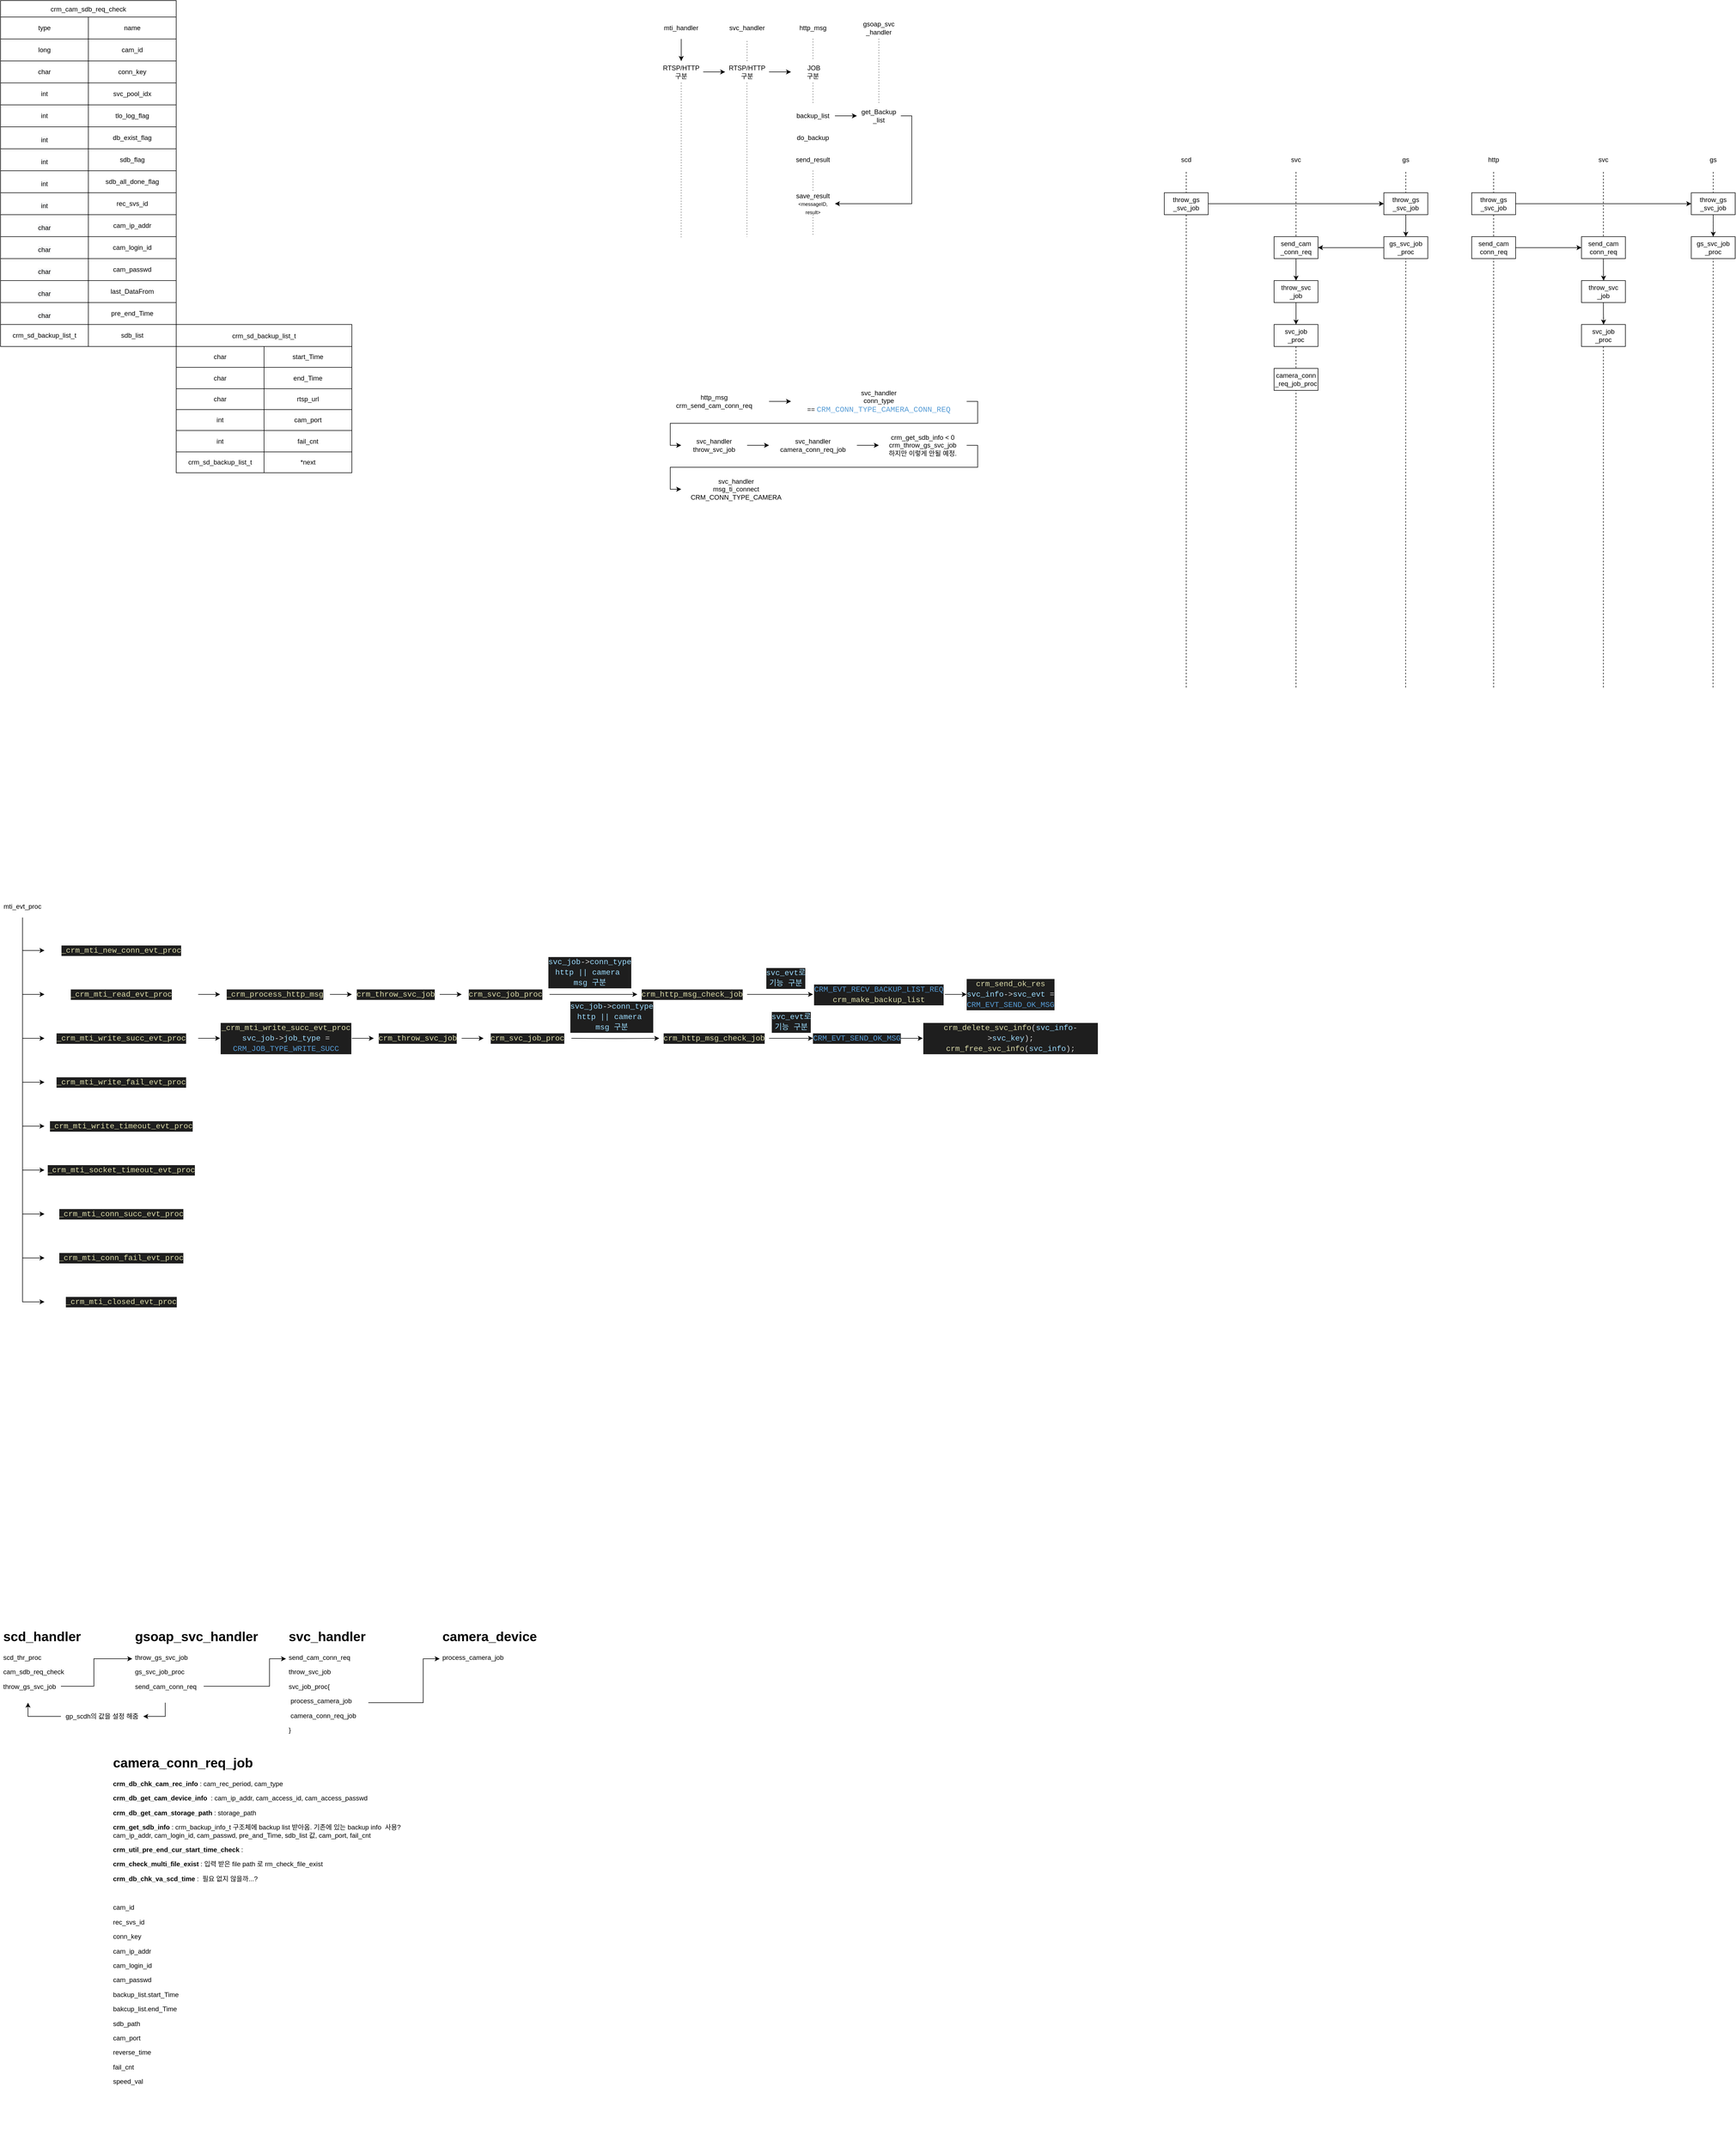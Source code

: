 <mxfile version="20.2.7" type="github">
  <diagram id="_P-Zi_dOzf9sflb4-BA2" name="audit_crm">
    <mxGraphModel dx="881" dy="392" grid="1" gridSize="10" guides="1" tooltips="1" connect="1" arrows="1" fold="1" page="1" pageScale="1" pageWidth="1200" pageHeight="1600" math="0" shadow="0">
      <root>
        <mxCell id="0" />
        <mxCell id="1" parent="0" />
        <mxCell id="_jYX91c89LGHPGC9FFMB-1" value="" style="shape=table;startSize=0;container=1;collapsible=0;childLayout=tableLayout;" parent="1" vertex="1">
          <mxGeometry x="40" y="40" width="320" height="600" as="geometry" />
        </mxCell>
        <mxCell id="_jYX91c89LGHPGC9FFMB-2" value="" style="shape=tableRow;horizontal=0;startSize=0;swimlaneHead=0;swimlaneBody=0;top=0;left=0;bottom=0;right=0;collapsible=0;dropTarget=0;fillColor=none;points=[[0,0.5],[1,0.5]];portConstraint=eastwest;movable=0;resizable=0;rotatable=0;deletable=0;editable=0;connectable=0;" parent="_jYX91c89LGHPGC9FFMB-1" vertex="1">
          <mxGeometry width="320" height="40" as="geometry" />
        </mxCell>
        <mxCell id="_jYX91c89LGHPGC9FFMB-3" value="type" style="shape=partialRectangle;html=1;whiteSpace=wrap;connectable=0;overflow=hidden;fillColor=none;top=0;left=0;bottom=0;right=0;pointerEvents=1;" parent="_jYX91c89LGHPGC9FFMB-2" vertex="1">
          <mxGeometry width="160" height="40" as="geometry">
            <mxRectangle width="160" height="40" as="alternateBounds" />
          </mxGeometry>
        </mxCell>
        <mxCell id="_jYX91c89LGHPGC9FFMB-4" value="name" style="shape=partialRectangle;html=1;whiteSpace=wrap;connectable=0;overflow=hidden;fillColor=none;top=0;left=0;bottom=0;right=0;pointerEvents=1;" parent="_jYX91c89LGHPGC9FFMB-2" vertex="1">
          <mxGeometry x="160" width="160" height="40" as="geometry">
            <mxRectangle width="160" height="40" as="alternateBounds" />
          </mxGeometry>
        </mxCell>
        <mxCell id="_jYX91c89LGHPGC9FFMB-5" value="" style="shape=tableRow;horizontal=0;startSize=0;swimlaneHead=0;swimlaneBody=0;top=0;left=0;bottom=0;right=0;collapsible=0;dropTarget=0;fillColor=none;points=[[0,0.5],[1,0.5]];portConstraint=eastwest;" parent="_jYX91c89LGHPGC9FFMB-1" vertex="1">
          <mxGeometry y="40" width="320" height="40" as="geometry" />
        </mxCell>
        <mxCell id="_jYX91c89LGHPGC9FFMB-6" value="long&lt;br&gt;" style="shape=partialRectangle;html=1;whiteSpace=wrap;connectable=0;overflow=hidden;fillColor=none;top=0;left=0;bottom=0;right=0;pointerEvents=1;movable=0;resizable=0;rotatable=0;deletable=0;editable=0;" parent="_jYX91c89LGHPGC9FFMB-5" vertex="1">
          <mxGeometry width="160" height="40" as="geometry">
            <mxRectangle width="160" height="40" as="alternateBounds" />
          </mxGeometry>
        </mxCell>
        <mxCell id="_jYX91c89LGHPGC9FFMB-7" value="cam_id" style="shape=partialRectangle;html=1;whiteSpace=wrap;connectable=0;overflow=hidden;fillColor=none;top=0;left=0;bottom=0;right=0;pointerEvents=1;movable=0;resizable=0;rotatable=0;deletable=0;editable=0;" parent="_jYX91c89LGHPGC9FFMB-5" vertex="1">
          <mxGeometry x="160" width="160" height="40" as="geometry">
            <mxRectangle width="160" height="40" as="alternateBounds" />
          </mxGeometry>
        </mxCell>
        <mxCell id="_jYX91c89LGHPGC9FFMB-8" value="" style="shape=tableRow;horizontal=0;startSize=0;swimlaneHead=0;swimlaneBody=0;top=0;left=0;bottom=0;right=0;collapsible=0;dropTarget=0;fillColor=none;points=[[0,0.5],[1,0.5]];portConstraint=eastwest;" parent="_jYX91c89LGHPGC9FFMB-1" vertex="1">
          <mxGeometry y="80" width="320" height="40" as="geometry" />
        </mxCell>
        <mxCell id="_jYX91c89LGHPGC9FFMB-9" value="char" style="shape=partialRectangle;html=1;whiteSpace=wrap;connectable=0;overflow=hidden;fillColor=none;top=0;left=0;bottom=0;right=0;pointerEvents=1;movable=0;resizable=0;rotatable=0;deletable=0;editable=0;" parent="_jYX91c89LGHPGC9FFMB-8" vertex="1">
          <mxGeometry width="160" height="40" as="geometry">
            <mxRectangle width="160" height="40" as="alternateBounds" />
          </mxGeometry>
        </mxCell>
        <mxCell id="_jYX91c89LGHPGC9FFMB-10" value="conn_key" style="shape=partialRectangle;html=1;whiteSpace=wrap;connectable=0;overflow=hidden;fillColor=none;top=0;left=0;bottom=0;right=0;pointerEvents=1;movable=0;resizable=0;rotatable=0;deletable=0;editable=0;" parent="_jYX91c89LGHPGC9FFMB-8" vertex="1">
          <mxGeometry x="160" width="160" height="40" as="geometry">
            <mxRectangle width="160" height="40" as="alternateBounds" />
          </mxGeometry>
        </mxCell>
        <mxCell id="_jYX91c89LGHPGC9FFMB-11" value="" style="shape=tableRow;horizontal=0;startSize=0;swimlaneHead=0;swimlaneBody=0;top=0;left=0;bottom=0;right=0;collapsible=0;dropTarget=0;fillColor=none;points=[[0,0.5],[1,0.5]];portConstraint=eastwest;" parent="_jYX91c89LGHPGC9FFMB-1" vertex="1">
          <mxGeometry y="120" width="320" height="40" as="geometry" />
        </mxCell>
        <mxCell id="_jYX91c89LGHPGC9FFMB-12" value="int" style="shape=partialRectangle;html=1;whiteSpace=wrap;connectable=0;overflow=hidden;fillColor=none;top=0;left=0;bottom=0;right=0;pointerEvents=1;movable=0;resizable=0;rotatable=0;deletable=0;editable=0;" parent="_jYX91c89LGHPGC9FFMB-11" vertex="1">
          <mxGeometry width="160" height="40" as="geometry">
            <mxRectangle width="160" height="40" as="alternateBounds" />
          </mxGeometry>
        </mxCell>
        <mxCell id="_jYX91c89LGHPGC9FFMB-13" value="svc_pool_idx" style="shape=partialRectangle;html=1;whiteSpace=wrap;connectable=0;overflow=hidden;fillColor=none;top=0;left=0;bottom=0;right=0;pointerEvents=1;movable=0;resizable=0;rotatable=0;deletable=0;editable=0;" parent="_jYX91c89LGHPGC9FFMB-11" vertex="1">
          <mxGeometry x="160" width="160" height="40" as="geometry">
            <mxRectangle width="160" height="40" as="alternateBounds" />
          </mxGeometry>
        </mxCell>
        <mxCell id="_jYX91c89LGHPGC9FFMB-14" value="" style="shape=tableRow;horizontal=0;startSize=0;swimlaneHead=0;swimlaneBody=0;top=0;left=0;bottom=0;right=0;collapsible=0;dropTarget=0;fillColor=none;points=[[0,0.5],[1,0.5]];portConstraint=eastwest;" parent="_jYX91c89LGHPGC9FFMB-1" vertex="1">
          <mxGeometry y="160" width="320" height="40" as="geometry" />
        </mxCell>
        <mxCell id="_jYX91c89LGHPGC9FFMB-15" value="int" style="shape=partialRectangle;html=1;whiteSpace=wrap;connectable=0;overflow=hidden;fillColor=none;top=0;left=0;bottom=0;right=0;pointerEvents=1;movable=0;resizable=0;rotatable=0;deletable=0;editable=0;" parent="_jYX91c89LGHPGC9FFMB-14" vertex="1">
          <mxGeometry width="160" height="40" as="geometry">
            <mxRectangle width="160" height="40" as="alternateBounds" />
          </mxGeometry>
        </mxCell>
        <mxCell id="_jYX91c89LGHPGC9FFMB-16" value="tlo_log_flag" style="shape=partialRectangle;html=1;whiteSpace=wrap;connectable=0;overflow=hidden;fillColor=none;top=0;left=0;bottom=0;right=0;pointerEvents=1;movable=0;resizable=0;rotatable=0;deletable=0;editable=0;" parent="_jYX91c89LGHPGC9FFMB-14" vertex="1">
          <mxGeometry x="160" width="160" height="40" as="geometry">
            <mxRectangle width="160" height="40" as="alternateBounds" />
          </mxGeometry>
        </mxCell>
        <mxCell id="_jYX91c89LGHPGC9FFMB-17" value="" style="shape=tableRow;horizontal=0;startSize=0;swimlaneHead=0;swimlaneBody=0;top=0;left=0;bottom=0;right=0;collapsible=0;dropTarget=0;fillColor=none;points=[[0,0.5],[1,0.5]];portConstraint=eastwest;" parent="_jYX91c89LGHPGC9FFMB-1" vertex="1">
          <mxGeometry y="200" width="320" height="40" as="geometry" />
        </mxCell>
        <mxCell id="_jYX91c89LGHPGC9FFMB-18" value="&#xa;&lt;span style=&quot;color: rgb(0, 0, 0); font-family: Helvetica; font-size: 12px; font-style: normal; font-variant-ligatures: normal; font-variant-caps: normal; font-weight: 400; letter-spacing: normal; orphans: 2; text-align: center; text-indent: 0px; text-transform: none; widows: 2; word-spacing: 0px; -webkit-text-stroke-width: 0px; background-color: rgb(248, 249, 250); text-decoration-thickness: initial; text-decoration-style: initial; text-decoration-color: initial; float: none; display: inline !important;&quot;&gt;int&lt;/span&gt;&#xa;&#xa;" style="shape=partialRectangle;html=1;whiteSpace=wrap;connectable=0;overflow=hidden;fillColor=none;top=0;left=0;bottom=0;right=0;pointerEvents=1;movable=0;resizable=0;rotatable=0;deletable=0;editable=0;" parent="_jYX91c89LGHPGC9FFMB-17" vertex="1">
          <mxGeometry width="160" height="40" as="geometry">
            <mxRectangle width="160" height="40" as="alternateBounds" />
          </mxGeometry>
        </mxCell>
        <mxCell id="_jYX91c89LGHPGC9FFMB-19" value="db_exist_flag" style="shape=partialRectangle;html=1;whiteSpace=wrap;connectable=0;overflow=hidden;fillColor=none;top=0;left=0;bottom=0;right=0;pointerEvents=1;movable=0;resizable=0;rotatable=0;deletable=0;editable=0;" parent="_jYX91c89LGHPGC9FFMB-17" vertex="1">
          <mxGeometry x="160" width="160" height="40" as="geometry">
            <mxRectangle width="160" height="40" as="alternateBounds" />
          </mxGeometry>
        </mxCell>
        <mxCell id="_jYX91c89LGHPGC9FFMB-20" value="" style="shape=tableRow;horizontal=0;startSize=0;swimlaneHead=0;swimlaneBody=0;top=0;left=0;bottom=0;right=0;collapsible=0;dropTarget=0;fillColor=none;points=[[0,0.5],[1,0.5]];portConstraint=eastwest;" parent="_jYX91c89LGHPGC9FFMB-1" vertex="1">
          <mxGeometry y="240" width="320" height="40" as="geometry" />
        </mxCell>
        <mxCell id="_jYX91c89LGHPGC9FFMB-21" value="&#xa;&lt;span style=&quot;color: rgb(0, 0, 0); font-family: Helvetica; font-size: 12px; font-style: normal; font-variant-ligatures: normal; font-variant-caps: normal; font-weight: 400; letter-spacing: normal; orphans: 2; text-align: center; text-indent: 0px; text-transform: none; widows: 2; word-spacing: 0px; -webkit-text-stroke-width: 0px; background-color: rgb(248, 249, 250); text-decoration-thickness: initial; text-decoration-style: initial; text-decoration-color: initial; float: none; display: inline !important;&quot;&gt;int&lt;/span&gt;&#xa;&#xa;" style="shape=partialRectangle;html=1;whiteSpace=wrap;connectable=0;overflow=hidden;fillColor=none;top=0;left=0;bottom=0;right=0;pointerEvents=1;movable=0;resizable=0;rotatable=0;deletable=0;editable=0;" parent="_jYX91c89LGHPGC9FFMB-20" vertex="1">
          <mxGeometry width="160" height="40" as="geometry">
            <mxRectangle width="160" height="40" as="alternateBounds" />
          </mxGeometry>
        </mxCell>
        <mxCell id="_jYX91c89LGHPGC9FFMB-22" value="sdb_flag" style="shape=partialRectangle;html=1;whiteSpace=wrap;connectable=0;overflow=hidden;fillColor=none;top=0;left=0;bottom=0;right=0;pointerEvents=1;movable=0;resizable=0;rotatable=0;deletable=0;editable=0;" parent="_jYX91c89LGHPGC9FFMB-20" vertex="1">
          <mxGeometry x="160" width="160" height="40" as="geometry">
            <mxRectangle width="160" height="40" as="alternateBounds" />
          </mxGeometry>
        </mxCell>
        <mxCell id="_jYX91c89LGHPGC9FFMB-23" value="" style="shape=tableRow;horizontal=0;startSize=0;swimlaneHead=0;swimlaneBody=0;top=0;left=0;bottom=0;right=0;collapsible=0;dropTarget=0;fillColor=none;points=[[0,0.5],[1,0.5]];portConstraint=eastwest;" parent="_jYX91c89LGHPGC9FFMB-1" vertex="1">
          <mxGeometry y="280" width="320" height="40" as="geometry" />
        </mxCell>
        <mxCell id="_jYX91c89LGHPGC9FFMB-24" value="&#xa;&lt;span style=&quot;color: rgb(0, 0, 0); font-family: Helvetica; font-size: 12px; font-style: normal; font-variant-ligatures: normal; font-variant-caps: normal; font-weight: 400; letter-spacing: normal; orphans: 2; text-align: center; text-indent: 0px; text-transform: none; widows: 2; word-spacing: 0px; -webkit-text-stroke-width: 0px; background-color: rgb(248, 249, 250); text-decoration-thickness: initial; text-decoration-style: initial; text-decoration-color: initial; float: none; display: inline !important;&quot;&gt;int&lt;/span&gt;&#xa;&#xa;" style="shape=partialRectangle;html=1;whiteSpace=wrap;connectable=0;overflow=hidden;fillColor=none;top=0;left=0;bottom=0;right=0;pointerEvents=1;movable=0;resizable=0;rotatable=0;deletable=0;editable=0;" parent="_jYX91c89LGHPGC9FFMB-23" vertex="1">
          <mxGeometry width="160" height="40" as="geometry">
            <mxRectangle width="160" height="40" as="alternateBounds" />
          </mxGeometry>
        </mxCell>
        <mxCell id="_jYX91c89LGHPGC9FFMB-25" value="sdb_all_done_flag" style="shape=partialRectangle;html=1;whiteSpace=wrap;connectable=0;overflow=hidden;fillColor=none;top=0;left=0;bottom=0;right=0;pointerEvents=1;movable=0;resizable=0;rotatable=0;deletable=0;editable=0;" parent="_jYX91c89LGHPGC9FFMB-23" vertex="1">
          <mxGeometry x="160" width="160" height="40" as="geometry">
            <mxRectangle width="160" height="40" as="alternateBounds" />
          </mxGeometry>
        </mxCell>
        <mxCell id="_jYX91c89LGHPGC9FFMB-26" value="" style="shape=tableRow;horizontal=0;startSize=0;swimlaneHead=0;swimlaneBody=0;top=0;left=0;bottom=0;right=0;collapsible=0;dropTarget=0;fillColor=none;points=[[0,0.5],[1,0.5]];portConstraint=eastwest;" parent="_jYX91c89LGHPGC9FFMB-1" vertex="1">
          <mxGeometry y="320" width="320" height="40" as="geometry" />
        </mxCell>
        <mxCell id="_jYX91c89LGHPGC9FFMB-27" value="&#xa;&lt;span style=&quot;color: rgb(0, 0, 0); font-family: Helvetica; font-size: 12px; font-style: normal; font-variant-ligatures: normal; font-variant-caps: normal; font-weight: 400; letter-spacing: normal; orphans: 2; text-align: center; text-indent: 0px; text-transform: none; widows: 2; word-spacing: 0px; -webkit-text-stroke-width: 0px; background-color: rgb(248, 249, 250); text-decoration-thickness: initial; text-decoration-style: initial; text-decoration-color: initial; float: none; display: inline !important;&quot;&gt;int&lt;/span&gt;&#xa;&#xa;" style="shape=partialRectangle;html=1;whiteSpace=wrap;connectable=0;overflow=hidden;fillColor=none;top=0;left=0;bottom=0;right=0;pointerEvents=1;movable=0;resizable=0;rotatable=0;deletable=0;editable=0;" parent="_jYX91c89LGHPGC9FFMB-26" vertex="1">
          <mxGeometry width="160" height="40" as="geometry">
            <mxRectangle width="160" height="40" as="alternateBounds" />
          </mxGeometry>
        </mxCell>
        <mxCell id="_jYX91c89LGHPGC9FFMB-28" value="rec_svs_id" style="shape=partialRectangle;html=1;whiteSpace=wrap;connectable=0;overflow=hidden;fillColor=none;top=0;left=0;bottom=0;right=0;pointerEvents=1;movable=0;resizable=0;rotatable=0;deletable=0;editable=0;" parent="_jYX91c89LGHPGC9FFMB-26" vertex="1">
          <mxGeometry x="160" width="160" height="40" as="geometry">
            <mxRectangle width="160" height="40" as="alternateBounds" />
          </mxGeometry>
        </mxCell>
        <mxCell id="_jYX91c89LGHPGC9FFMB-29" value="" style="shape=tableRow;horizontal=0;startSize=0;swimlaneHead=0;swimlaneBody=0;top=0;left=0;bottom=0;right=0;collapsible=0;dropTarget=0;fillColor=none;points=[[0,0.5],[1,0.5]];portConstraint=eastwest;" parent="_jYX91c89LGHPGC9FFMB-1" vertex="1">
          <mxGeometry y="360" width="320" height="40" as="geometry" />
        </mxCell>
        <mxCell id="_jYX91c89LGHPGC9FFMB-30" value="&#xa;&lt;span style=&quot;color: rgb(0, 0, 0); font-family: Helvetica; font-size: 12px; font-style: normal; font-variant-ligatures: normal; font-variant-caps: normal; font-weight: 400; letter-spacing: normal; orphans: 2; text-align: center; text-indent: 0px; text-transform: none; widows: 2; word-spacing: 0px; -webkit-text-stroke-width: 0px; background-color: rgb(248, 249, 250); text-decoration-thickness: initial; text-decoration-style: initial; text-decoration-color: initial; float: none; display: inline !important;&quot;&gt;char&lt;/span&gt;&#xa;&#xa;" style="shape=partialRectangle;html=1;whiteSpace=wrap;connectable=0;overflow=hidden;fillColor=none;top=0;left=0;bottom=0;right=0;pointerEvents=1;movable=0;resizable=0;rotatable=0;deletable=0;editable=0;" parent="_jYX91c89LGHPGC9FFMB-29" vertex="1">
          <mxGeometry width="160" height="40" as="geometry">
            <mxRectangle width="160" height="40" as="alternateBounds" />
          </mxGeometry>
        </mxCell>
        <mxCell id="_jYX91c89LGHPGC9FFMB-31" value="cam_ip_addr" style="shape=partialRectangle;html=1;whiteSpace=wrap;connectable=0;overflow=hidden;fillColor=none;top=0;left=0;bottom=0;right=0;pointerEvents=1;movable=0;resizable=0;rotatable=0;deletable=0;editable=0;" parent="_jYX91c89LGHPGC9FFMB-29" vertex="1">
          <mxGeometry x="160" width="160" height="40" as="geometry">
            <mxRectangle width="160" height="40" as="alternateBounds" />
          </mxGeometry>
        </mxCell>
        <mxCell id="_jYX91c89LGHPGC9FFMB-32" value="" style="shape=tableRow;horizontal=0;startSize=0;swimlaneHead=0;swimlaneBody=0;top=0;left=0;bottom=0;right=0;collapsible=0;dropTarget=0;fillColor=none;points=[[0,0.5],[1,0.5]];portConstraint=eastwest;" parent="_jYX91c89LGHPGC9FFMB-1" vertex="1">
          <mxGeometry y="400" width="320" height="40" as="geometry" />
        </mxCell>
        <mxCell id="_jYX91c89LGHPGC9FFMB-33" value="&#xa;&lt;span style=&quot;color: rgb(0, 0, 0); font-family: Helvetica; font-size: 12px; font-style: normal; font-variant-ligatures: normal; font-variant-caps: normal; font-weight: 400; letter-spacing: normal; orphans: 2; text-align: center; text-indent: 0px; text-transform: none; widows: 2; word-spacing: 0px; -webkit-text-stroke-width: 0px; background-color: rgb(248, 249, 250); text-decoration-thickness: initial; text-decoration-style: initial; text-decoration-color: initial; float: none; display: inline !important;&quot;&gt;char&lt;/span&gt;&#xa;&#xa;" style="shape=partialRectangle;html=1;whiteSpace=wrap;connectable=0;overflow=hidden;fillColor=none;top=0;left=0;bottom=0;right=0;pointerEvents=1;movable=0;resizable=0;rotatable=0;deletable=0;editable=0;" parent="_jYX91c89LGHPGC9FFMB-32" vertex="1">
          <mxGeometry width="160" height="40" as="geometry">
            <mxRectangle width="160" height="40" as="alternateBounds" />
          </mxGeometry>
        </mxCell>
        <mxCell id="_jYX91c89LGHPGC9FFMB-34" value="cam_login_id" style="shape=partialRectangle;html=1;whiteSpace=wrap;connectable=0;overflow=hidden;fillColor=none;top=0;left=0;bottom=0;right=0;pointerEvents=1;movable=0;resizable=0;rotatable=0;deletable=0;editable=0;" parent="_jYX91c89LGHPGC9FFMB-32" vertex="1">
          <mxGeometry x="160" width="160" height="40" as="geometry">
            <mxRectangle width="160" height="40" as="alternateBounds" />
          </mxGeometry>
        </mxCell>
        <mxCell id="_jYX91c89LGHPGC9FFMB-35" value="" style="shape=tableRow;horizontal=0;startSize=0;swimlaneHead=0;swimlaneBody=0;top=0;left=0;bottom=0;right=0;collapsible=0;dropTarget=0;fillColor=none;points=[[0,0.5],[1,0.5]];portConstraint=eastwest;" parent="_jYX91c89LGHPGC9FFMB-1" vertex="1">
          <mxGeometry y="440" width="320" height="40" as="geometry" />
        </mxCell>
        <mxCell id="_jYX91c89LGHPGC9FFMB-36" value="&#xa;&lt;span style=&quot;color: rgb(0, 0, 0); font-family: Helvetica; font-size: 12px; font-style: normal; font-variant-ligatures: normal; font-variant-caps: normal; font-weight: 400; letter-spacing: normal; orphans: 2; text-align: center; text-indent: 0px; text-transform: none; widows: 2; word-spacing: 0px; -webkit-text-stroke-width: 0px; background-color: rgb(248, 249, 250); text-decoration-thickness: initial; text-decoration-style: initial; text-decoration-color: initial; float: none; display: inline !important;&quot;&gt;char&lt;/span&gt;&#xa;&#xa;" style="shape=partialRectangle;html=1;whiteSpace=wrap;connectable=0;overflow=hidden;fillColor=none;top=0;left=0;bottom=0;right=0;pointerEvents=1;movable=0;resizable=0;rotatable=0;deletable=0;editable=0;" parent="_jYX91c89LGHPGC9FFMB-35" vertex="1">
          <mxGeometry width="160" height="40" as="geometry">
            <mxRectangle width="160" height="40" as="alternateBounds" />
          </mxGeometry>
        </mxCell>
        <mxCell id="_jYX91c89LGHPGC9FFMB-37" value="cam_passwd" style="shape=partialRectangle;html=1;whiteSpace=wrap;connectable=0;overflow=hidden;fillColor=none;top=0;left=0;bottom=0;right=0;pointerEvents=1;movable=0;resizable=0;rotatable=0;deletable=0;editable=0;" parent="_jYX91c89LGHPGC9FFMB-35" vertex="1">
          <mxGeometry x="160" width="160" height="40" as="geometry">
            <mxRectangle width="160" height="40" as="alternateBounds" />
          </mxGeometry>
        </mxCell>
        <mxCell id="_jYX91c89LGHPGC9FFMB-38" value="" style="shape=tableRow;horizontal=0;startSize=0;swimlaneHead=0;swimlaneBody=0;top=0;left=0;bottom=0;right=0;collapsible=0;dropTarget=0;fillColor=none;points=[[0,0.5],[1,0.5]];portConstraint=eastwest;" parent="_jYX91c89LGHPGC9FFMB-1" vertex="1">
          <mxGeometry y="480" width="320" height="40" as="geometry" />
        </mxCell>
        <mxCell id="_jYX91c89LGHPGC9FFMB-39" value="&#xa;&lt;span style=&quot;color: rgb(0, 0, 0); font-family: Helvetica; font-size: 12px; font-style: normal; font-variant-ligatures: normal; font-variant-caps: normal; font-weight: 400; letter-spacing: normal; orphans: 2; text-align: center; text-indent: 0px; text-transform: none; widows: 2; word-spacing: 0px; -webkit-text-stroke-width: 0px; background-color: rgb(248, 249, 250); text-decoration-thickness: initial; text-decoration-style: initial; text-decoration-color: initial; float: none; display: inline !important;&quot;&gt;char&lt;/span&gt;&#xa;&#xa;" style="shape=partialRectangle;html=1;whiteSpace=wrap;connectable=0;overflow=hidden;fillColor=none;top=0;left=0;bottom=0;right=0;pointerEvents=1;movable=0;resizable=0;rotatable=0;deletable=0;editable=0;" parent="_jYX91c89LGHPGC9FFMB-38" vertex="1">
          <mxGeometry width="160" height="40" as="geometry">
            <mxRectangle width="160" height="40" as="alternateBounds" />
          </mxGeometry>
        </mxCell>
        <mxCell id="_jYX91c89LGHPGC9FFMB-40" value="last_DataFrom" style="shape=partialRectangle;html=1;whiteSpace=wrap;connectable=0;overflow=hidden;fillColor=none;top=0;left=0;bottom=0;right=0;pointerEvents=1;movable=0;resizable=0;rotatable=0;deletable=0;editable=0;" parent="_jYX91c89LGHPGC9FFMB-38" vertex="1">
          <mxGeometry x="160" width="160" height="40" as="geometry">
            <mxRectangle width="160" height="40" as="alternateBounds" />
          </mxGeometry>
        </mxCell>
        <mxCell id="_jYX91c89LGHPGC9FFMB-41" value="" style="shape=tableRow;horizontal=0;startSize=0;swimlaneHead=0;swimlaneBody=0;top=0;left=0;bottom=0;right=0;collapsible=0;dropTarget=0;fillColor=none;points=[[0,0.5],[1,0.5]];portConstraint=eastwest;" parent="_jYX91c89LGHPGC9FFMB-1" vertex="1">
          <mxGeometry y="520" width="320" height="40" as="geometry" />
        </mxCell>
        <mxCell id="_jYX91c89LGHPGC9FFMB-42" value="&#xa;&lt;span style=&quot;color: rgb(0, 0, 0); font-family: Helvetica; font-size: 12px; font-style: normal; font-variant-ligatures: normal; font-variant-caps: normal; font-weight: 400; letter-spacing: normal; orphans: 2; text-align: center; text-indent: 0px; text-transform: none; widows: 2; word-spacing: 0px; -webkit-text-stroke-width: 0px; background-color: rgb(248, 249, 250); text-decoration-thickness: initial; text-decoration-style: initial; text-decoration-color: initial; float: none; display: inline !important;&quot;&gt;char&lt;/span&gt;&#xa;&#xa;" style="shape=partialRectangle;html=1;whiteSpace=wrap;connectable=0;overflow=hidden;fillColor=none;top=0;left=0;bottom=0;right=0;pointerEvents=1;movable=0;resizable=0;rotatable=0;deletable=0;editable=0;" parent="_jYX91c89LGHPGC9FFMB-41" vertex="1">
          <mxGeometry width="160" height="40" as="geometry">
            <mxRectangle width="160" height="40" as="alternateBounds" />
          </mxGeometry>
        </mxCell>
        <mxCell id="_jYX91c89LGHPGC9FFMB-43" value="pre_end_Time" style="shape=partialRectangle;html=1;whiteSpace=wrap;connectable=0;overflow=hidden;fillColor=none;top=0;left=0;bottom=0;right=0;pointerEvents=1;movable=0;resizable=0;rotatable=0;deletable=0;editable=0;" parent="_jYX91c89LGHPGC9FFMB-41" vertex="1">
          <mxGeometry x="160" width="160" height="40" as="geometry">
            <mxRectangle width="160" height="40" as="alternateBounds" />
          </mxGeometry>
        </mxCell>
        <mxCell id="_jYX91c89LGHPGC9FFMB-46" style="shape=tableRow;horizontal=0;startSize=0;swimlaneHead=0;swimlaneBody=0;top=0;left=0;bottom=0;right=0;collapsible=0;dropTarget=0;fillColor=none;points=[[0,0.5],[1,0.5]];portConstraint=eastwest;" parent="_jYX91c89LGHPGC9FFMB-1" vertex="1">
          <mxGeometry y="560" width="320" height="40" as="geometry" />
        </mxCell>
        <mxCell id="_jYX91c89LGHPGC9FFMB-47" value="crm_sd_backup_list_t" style="shape=partialRectangle;html=1;whiteSpace=wrap;connectable=0;overflow=hidden;fillColor=none;top=0;left=0;bottom=0;right=0;pointerEvents=1;movable=0;resizable=0;rotatable=0;deletable=0;editable=0;" parent="_jYX91c89LGHPGC9FFMB-46" vertex="1">
          <mxGeometry width="160" height="40" as="geometry">
            <mxRectangle width="160" height="40" as="alternateBounds" />
          </mxGeometry>
        </mxCell>
        <mxCell id="_jYX91c89LGHPGC9FFMB-48" value="sdb_list" style="shape=partialRectangle;html=1;whiteSpace=wrap;connectable=0;overflow=hidden;fillColor=none;top=0;left=0;bottom=0;right=0;pointerEvents=1;movable=0;resizable=0;rotatable=0;deletable=0;editable=0;" parent="_jYX91c89LGHPGC9FFMB-46" vertex="1">
          <mxGeometry x="160" width="160" height="40" as="geometry">
            <mxRectangle width="160" height="40" as="alternateBounds" />
          </mxGeometry>
        </mxCell>
        <mxCell id="_jYX91c89LGHPGC9FFMB-49" value="crm_sd_backup_list_t" style="shape=table;startSize=40;container=1;collapsible=0;childLayout=tableLayout;" parent="1" vertex="1">
          <mxGeometry x="360" y="600" width="320" height="270" as="geometry" />
        </mxCell>
        <mxCell id="_jYX91c89LGHPGC9FFMB-50" value="" style="shape=tableRow;horizontal=0;startSize=0;swimlaneHead=0;swimlaneBody=0;top=0;left=0;bottom=0;right=0;collapsible=0;dropTarget=0;fillColor=none;points=[[0,0.5],[1,0.5]];portConstraint=eastwest;" parent="_jYX91c89LGHPGC9FFMB-49" vertex="1">
          <mxGeometry y="40" width="320" height="38" as="geometry" />
        </mxCell>
        <mxCell id="_jYX91c89LGHPGC9FFMB-51" value="char" style="shape=partialRectangle;html=1;whiteSpace=wrap;connectable=0;overflow=hidden;fillColor=none;top=0;left=0;bottom=0;right=0;pointerEvents=1;" parent="_jYX91c89LGHPGC9FFMB-50" vertex="1">
          <mxGeometry width="160" height="38" as="geometry">
            <mxRectangle width="160" height="38" as="alternateBounds" />
          </mxGeometry>
        </mxCell>
        <mxCell id="_jYX91c89LGHPGC9FFMB-52" value="start_Time" style="shape=partialRectangle;html=1;whiteSpace=wrap;connectable=0;overflow=hidden;fillColor=none;top=0;left=0;bottom=0;right=0;pointerEvents=1;" parent="_jYX91c89LGHPGC9FFMB-50" vertex="1">
          <mxGeometry x="160" width="160" height="38" as="geometry">
            <mxRectangle width="160" height="38" as="alternateBounds" />
          </mxGeometry>
        </mxCell>
        <mxCell id="_jYX91c89LGHPGC9FFMB-53" value="" style="shape=tableRow;horizontal=0;startSize=0;swimlaneHead=0;swimlaneBody=0;top=0;left=0;bottom=0;right=0;collapsible=0;dropTarget=0;fillColor=none;points=[[0,0.5],[1,0.5]];portConstraint=eastwest;" parent="_jYX91c89LGHPGC9FFMB-49" vertex="1">
          <mxGeometry y="78" width="320" height="39" as="geometry" />
        </mxCell>
        <mxCell id="_jYX91c89LGHPGC9FFMB-54" value="char" style="shape=partialRectangle;html=1;whiteSpace=wrap;connectable=0;overflow=hidden;fillColor=none;top=0;left=0;bottom=0;right=0;pointerEvents=1;" parent="_jYX91c89LGHPGC9FFMB-53" vertex="1">
          <mxGeometry width="160" height="39" as="geometry">
            <mxRectangle width="160" height="39" as="alternateBounds" />
          </mxGeometry>
        </mxCell>
        <mxCell id="_jYX91c89LGHPGC9FFMB-55" value="end_Time" style="shape=partialRectangle;html=1;whiteSpace=wrap;connectable=0;overflow=hidden;fillColor=none;top=0;left=0;bottom=0;right=0;pointerEvents=1;" parent="_jYX91c89LGHPGC9FFMB-53" vertex="1">
          <mxGeometry x="160" width="160" height="39" as="geometry">
            <mxRectangle width="160" height="39" as="alternateBounds" />
          </mxGeometry>
        </mxCell>
        <mxCell id="_jYX91c89LGHPGC9FFMB-56" value="" style="shape=tableRow;horizontal=0;startSize=0;swimlaneHead=0;swimlaneBody=0;top=0;left=0;bottom=0;right=0;collapsible=0;dropTarget=0;fillColor=none;points=[[0,0.5],[1,0.5]];portConstraint=eastwest;" parent="_jYX91c89LGHPGC9FFMB-49" vertex="1">
          <mxGeometry y="117" width="320" height="38" as="geometry" />
        </mxCell>
        <mxCell id="_jYX91c89LGHPGC9FFMB-57" value="char" style="shape=partialRectangle;html=1;whiteSpace=wrap;connectable=0;overflow=hidden;fillColor=none;top=0;left=0;bottom=0;right=0;pointerEvents=1;" parent="_jYX91c89LGHPGC9FFMB-56" vertex="1">
          <mxGeometry width="160" height="38" as="geometry">
            <mxRectangle width="160" height="38" as="alternateBounds" />
          </mxGeometry>
        </mxCell>
        <mxCell id="_jYX91c89LGHPGC9FFMB-58" value="rtsp_url" style="shape=partialRectangle;html=1;whiteSpace=wrap;connectable=0;overflow=hidden;fillColor=none;top=0;left=0;bottom=0;right=0;pointerEvents=1;" parent="_jYX91c89LGHPGC9FFMB-56" vertex="1">
          <mxGeometry x="160" width="160" height="38" as="geometry">
            <mxRectangle width="160" height="38" as="alternateBounds" />
          </mxGeometry>
        </mxCell>
        <mxCell id="_jYX91c89LGHPGC9FFMB-59" value="" style="shape=tableRow;horizontal=0;startSize=0;swimlaneHead=0;swimlaneBody=0;top=0;left=0;bottom=0;right=0;collapsible=0;dropTarget=0;fillColor=none;points=[[0,0.5],[1,0.5]];portConstraint=eastwest;" parent="_jYX91c89LGHPGC9FFMB-49" vertex="1">
          <mxGeometry y="155" width="320" height="38" as="geometry" />
        </mxCell>
        <mxCell id="_jYX91c89LGHPGC9FFMB-60" value="int" style="shape=partialRectangle;html=1;whiteSpace=wrap;connectable=0;overflow=hidden;fillColor=none;top=0;left=0;bottom=0;right=0;pointerEvents=1;" parent="_jYX91c89LGHPGC9FFMB-59" vertex="1">
          <mxGeometry width="160" height="38" as="geometry">
            <mxRectangle width="160" height="38" as="alternateBounds" />
          </mxGeometry>
        </mxCell>
        <mxCell id="_jYX91c89LGHPGC9FFMB-61" value="cam_port" style="shape=partialRectangle;html=1;whiteSpace=wrap;connectable=0;overflow=hidden;fillColor=none;top=0;left=0;bottom=0;right=0;pointerEvents=1;" parent="_jYX91c89LGHPGC9FFMB-59" vertex="1">
          <mxGeometry x="160" width="160" height="38" as="geometry">
            <mxRectangle width="160" height="38" as="alternateBounds" />
          </mxGeometry>
        </mxCell>
        <mxCell id="_jYX91c89LGHPGC9FFMB-62" value="" style="shape=tableRow;horizontal=0;startSize=0;swimlaneHead=0;swimlaneBody=0;top=0;left=0;bottom=0;right=0;collapsible=0;dropTarget=0;fillColor=none;points=[[0,0.5],[1,0.5]];portConstraint=eastwest;" parent="_jYX91c89LGHPGC9FFMB-49" vertex="1">
          <mxGeometry y="193" width="320" height="39" as="geometry" />
        </mxCell>
        <mxCell id="_jYX91c89LGHPGC9FFMB-63" value="int" style="shape=partialRectangle;html=1;whiteSpace=wrap;connectable=0;overflow=hidden;fillColor=none;top=0;left=0;bottom=0;right=0;pointerEvents=1;" parent="_jYX91c89LGHPGC9FFMB-62" vertex="1">
          <mxGeometry width="160" height="39" as="geometry">
            <mxRectangle width="160" height="39" as="alternateBounds" />
          </mxGeometry>
        </mxCell>
        <mxCell id="_jYX91c89LGHPGC9FFMB-64" value="fail_cnt" style="shape=partialRectangle;html=1;whiteSpace=wrap;connectable=0;overflow=hidden;fillColor=none;top=0;left=0;bottom=0;right=0;pointerEvents=1;" parent="_jYX91c89LGHPGC9FFMB-62" vertex="1">
          <mxGeometry x="160" width="160" height="39" as="geometry">
            <mxRectangle width="160" height="39" as="alternateBounds" />
          </mxGeometry>
        </mxCell>
        <mxCell id="_jYX91c89LGHPGC9FFMB-65" value="" style="shape=tableRow;horizontal=0;startSize=0;swimlaneHead=0;swimlaneBody=0;top=0;left=0;bottom=0;right=0;collapsible=0;dropTarget=0;fillColor=none;points=[[0,0.5],[1,0.5]];portConstraint=eastwest;" parent="_jYX91c89LGHPGC9FFMB-49" vertex="1">
          <mxGeometry y="232" width="320" height="38" as="geometry" />
        </mxCell>
        <mxCell id="_jYX91c89LGHPGC9FFMB-66" value="crm_sd_backup_list_t" style="shape=partialRectangle;html=1;whiteSpace=wrap;connectable=0;overflow=hidden;fillColor=none;top=0;left=0;bottom=0;right=0;pointerEvents=1;" parent="_jYX91c89LGHPGC9FFMB-65" vertex="1">
          <mxGeometry width="160" height="38" as="geometry">
            <mxRectangle width="160" height="38" as="alternateBounds" />
          </mxGeometry>
        </mxCell>
        <mxCell id="_jYX91c89LGHPGC9FFMB-67" value="*next" style="shape=partialRectangle;html=1;whiteSpace=wrap;connectable=0;overflow=hidden;fillColor=none;top=0;left=0;bottom=0;right=0;pointerEvents=1;" parent="_jYX91c89LGHPGC9FFMB-65" vertex="1">
          <mxGeometry x="160" width="160" height="38" as="geometry">
            <mxRectangle width="160" height="38" as="alternateBounds" />
          </mxGeometry>
        </mxCell>
        <mxCell id="_jYX91c89LGHPGC9FFMB-114" value="crm_cam_sdb_req_check" style="shape=table;startSize=30;container=1;collapsible=0;childLayout=tableLayout;" parent="1" vertex="1">
          <mxGeometry x="40" y="10" width="320" height="550" as="geometry" />
        </mxCell>
        <mxCell id="_jYX91c89LGHPGC9FFMB-115" value="" style="shape=tableRow;horizontal=0;startSize=0;swimlaneHead=0;swimlaneBody=0;top=0;left=0;bottom=0;right=0;collapsible=0;dropTarget=0;fillColor=none;points=[[0,0.5],[1,0.5]];portConstraint=eastwest;" parent="_jYX91c89LGHPGC9FFMB-114" vertex="1">
          <mxGeometry y="30" width="320" height="40" as="geometry" />
        </mxCell>
        <mxCell id="_jYX91c89LGHPGC9FFMB-116" value="" style="shape=partialRectangle;html=1;whiteSpace=wrap;connectable=0;overflow=hidden;fillColor=none;top=0;left=0;bottom=0;right=0;pointerEvents=1;" parent="_jYX91c89LGHPGC9FFMB-115" vertex="1">
          <mxGeometry width="160" height="40" as="geometry">
            <mxRectangle width="160" height="40" as="alternateBounds" />
          </mxGeometry>
        </mxCell>
        <mxCell id="_jYX91c89LGHPGC9FFMB-117" value="" style="shape=partialRectangle;html=1;whiteSpace=wrap;connectable=0;overflow=hidden;fillColor=none;top=0;left=0;bottom=0;right=0;pointerEvents=1;" parent="_jYX91c89LGHPGC9FFMB-115" vertex="1">
          <mxGeometry x="160" width="160" height="40" as="geometry">
            <mxRectangle width="160" height="40" as="alternateBounds" />
          </mxGeometry>
        </mxCell>
        <mxCell id="_jYX91c89LGHPGC9FFMB-118" value="" style="shape=tableRow;horizontal=0;startSize=0;swimlaneHead=0;swimlaneBody=0;top=0;left=0;bottom=0;right=0;collapsible=0;dropTarget=0;fillColor=none;points=[[0,0.5],[1,0.5]];portConstraint=eastwest;" parent="_jYX91c89LGHPGC9FFMB-114" vertex="1">
          <mxGeometry y="70" width="320" height="40" as="geometry" />
        </mxCell>
        <mxCell id="_jYX91c89LGHPGC9FFMB-119" value="" style="shape=partialRectangle;html=1;whiteSpace=wrap;connectable=0;overflow=hidden;fillColor=none;top=0;left=0;bottom=0;right=0;pointerEvents=1;" parent="_jYX91c89LGHPGC9FFMB-118" vertex="1">
          <mxGeometry width="160" height="40" as="geometry">
            <mxRectangle width="160" height="40" as="alternateBounds" />
          </mxGeometry>
        </mxCell>
        <mxCell id="_jYX91c89LGHPGC9FFMB-120" value="" style="shape=partialRectangle;html=1;whiteSpace=wrap;connectable=0;overflow=hidden;fillColor=none;top=0;left=0;bottom=0;right=0;pointerEvents=1;" parent="_jYX91c89LGHPGC9FFMB-118" vertex="1">
          <mxGeometry x="160" width="160" height="40" as="geometry">
            <mxRectangle width="160" height="40" as="alternateBounds" />
          </mxGeometry>
        </mxCell>
        <mxCell id="_jYX91c89LGHPGC9FFMB-121" value="" style="shape=tableRow;horizontal=0;startSize=0;swimlaneHead=0;swimlaneBody=0;top=0;left=0;bottom=0;right=0;collapsible=0;dropTarget=0;fillColor=none;points=[[0,0.5],[1,0.5]];portConstraint=eastwest;" parent="_jYX91c89LGHPGC9FFMB-114" vertex="1">
          <mxGeometry y="110" width="320" height="40" as="geometry" />
        </mxCell>
        <mxCell id="_jYX91c89LGHPGC9FFMB-122" value="" style="shape=partialRectangle;html=1;whiteSpace=wrap;connectable=0;overflow=hidden;fillColor=none;top=0;left=0;bottom=0;right=0;pointerEvents=1;" parent="_jYX91c89LGHPGC9FFMB-121" vertex="1">
          <mxGeometry width="160" height="40" as="geometry">
            <mxRectangle width="160" height="40" as="alternateBounds" />
          </mxGeometry>
        </mxCell>
        <mxCell id="_jYX91c89LGHPGC9FFMB-123" value="" style="shape=partialRectangle;html=1;whiteSpace=wrap;connectable=0;overflow=hidden;fillColor=none;top=0;left=0;bottom=0;right=0;pointerEvents=1;" parent="_jYX91c89LGHPGC9FFMB-121" vertex="1">
          <mxGeometry x="160" width="160" height="40" as="geometry">
            <mxRectangle width="160" height="40" as="alternateBounds" />
          </mxGeometry>
        </mxCell>
        <mxCell id="_jYX91c89LGHPGC9FFMB-124" value="" style="shape=tableRow;horizontal=0;startSize=0;swimlaneHead=0;swimlaneBody=0;top=0;left=0;bottom=0;right=0;collapsible=0;dropTarget=0;fillColor=none;points=[[0,0.5],[1,0.5]];portConstraint=eastwest;" parent="_jYX91c89LGHPGC9FFMB-114" vertex="1">
          <mxGeometry y="150" width="320" height="40" as="geometry" />
        </mxCell>
        <mxCell id="_jYX91c89LGHPGC9FFMB-125" value="" style="shape=partialRectangle;html=1;whiteSpace=wrap;connectable=0;overflow=hidden;fillColor=none;top=0;left=0;bottom=0;right=0;pointerEvents=1;" parent="_jYX91c89LGHPGC9FFMB-124" vertex="1">
          <mxGeometry width="160" height="40" as="geometry">
            <mxRectangle width="160" height="40" as="alternateBounds" />
          </mxGeometry>
        </mxCell>
        <mxCell id="_jYX91c89LGHPGC9FFMB-126" value="" style="shape=partialRectangle;html=1;whiteSpace=wrap;connectable=0;overflow=hidden;fillColor=none;top=0;left=0;bottom=0;right=0;pointerEvents=1;" parent="_jYX91c89LGHPGC9FFMB-124" vertex="1">
          <mxGeometry x="160" width="160" height="40" as="geometry">
            <mxRectangle width="160" height="40" as="alternateBounds" />
          </mxGeometry>
        </mxCell>
        <mxCell id="_jYX91c89LGHPGC9FFMB-127" value="" style="shape=tableRow;horizontal=0;startSize=0;swimlaneHead=0;swimlaneBody=0;top=0;left=0;bottom=0;right=0;collapsible=0;dropTarget=0;fillColor=none;points=[[0,0.5],[1,0.5]];portConstraint=eastwest;" parent="_jYX91c89LGHPGC9FFMB-114" vertex="1">
          <mxGeometry y="190" width="320" height="40" as="geometry" />
        </mxCell>
        <mxCell id="_jYX91c89LGHPGC9FFMB-128" value="" style="shape=partialRectangle;html=1;whiteSpace=wrap;connectable=0;overflow=hidden;fillColor=none;top=0;left=0;bottom=0;right=0;pointerEvents=1;" parent="_jYX91c89LGHPGC9FFMB-127" vertex="1">
          <mxGeometry width="160" height="40" as="geometry">
            <mxRectangle width="160" height="40" as="alternateBounds" />
          </mxGeometry>
        </mxCell>
        <mxCell id="_jYX91c89LGHPGC9FFMB-129" value="" style="shape=partialRectangle;html=1;whiteSpace=wrap;connectable=0;overflow=hidden;fillColor=none;top=0;left=0;bottom=0;right=0;pointerEvents=1;" parent="_jYX91c89LGHPGC9FFMB-127" vertex="1">
          <mxGeometry x="160" width="160" height="40" as="geometry">
            <mxRectangle width="160" height="40" as="alternateBounds" />
          </mxGeometry>
        </mxCell>
        <mxCell id="_jYX91c89LGHPGC9FFMB-130" value="" style="shape=tableRow;horizontal=0;startSize=0;swimlaneHead=0;swimlaneBody=0;top=0;left=0;bottom=0;right=0;collapsible=0;dropTarget=0;fillColor=none;points=[[0,0.5],[1,0.5]];portConstraint=eastwest;" parent="_jYX91c89LGHPGC9FFMB-114" vertex="1">
          <mxGeometry y="230" width="320" height="40" as="geometry" />
        </mxCell>
        <mxCell id="_jYX91c89LGHPGC9FFMB-131" value="" style="shape=partialRectangle;html=1;whiteSpace=wrap;connectable=0;overflow=hidden;fillColor=none;top=0;left=0;bottom=0;right=0;pointerEvents=1;" parent="_jYX91c89LGHPGC9FFMB-130" vertex="1">
          <mxGeometry width="160" height="40" as="geometry">
            <mxRectangle width="160" height="40" as="alternateBounds" />
          </mxGeometry>
        </mxCell>
        <mxCell id="_jYX91c89LGHPGC9FFMB-132" value="" style="shape=partialRectangle;html=1;whiteSpace=wrap;connectable=0;overflow=hidden;fillColor=none;top=0;left=0;bottom=0;right=0;pointerEvents=1;" parent="_jYX91c89LGHPGC9FFMB-130" vertex="1">
          <mxGeometry x="160" width="160" height="40" as="geometry">
            <mxRectangle width="160" height="40" as="alternateBounds" />
          </mxGeometry>
        </mxCell>
        <mxCell id="_jYX91c89LGHPGC9FFMB-133" value="" style="shape=tableRow;horizontal=0;startSize=0;swimlaneHead=0;swimlaneBody=0;top=0;left=0;bottom=0;right=0;collapsible=0;dropTarget=0;fillColor=none;points=[[0,0.5],[1,0.5]];portConstraint=eastwest;" parent="_jYX91c89LGHPGC9FFMB-114" vertex="1">
          <mxGeometry y="270" width="320" height="40" as="geometry" />
        </mxCell>
        <mxCell id="_jYX91c89LGHPGC9FFMB-134" value="" style="shape=partialRectangle;html=1;whiteSpace=wrap;connectable=0;overflow=hidden;fillColor=none;top=0;left=0;bottom=0;right=0;pointerEvents=1;" parent="_jYX91c89LGHPGC9FFMB-133" vertex="1">
          <mxGeometry width="160" height="40" as="geometry">
            <mxRectangle width="160" height="40" as="alternateBounds" />
          </mxGeometry>
        </mxCell>
        <mxCell id="_jYX91c89LGHPGC9FFMB-135" value="" style="shape=partialRectangle;html=1;whiteSpace=wrap;connectable=0;overflow=hidden;fillColor=none;top=0;left=0;bottom=0;right=0;pointerEvents=1;" parent="_jYX91c89LGHPGC9FFMB-133" vertex="1">
          <mxGeometry x="160" width="160" height="40" as="geometry">
            <mxRectangle width="160" height="40" as="alternateBounds" />
          </mxGeometry>
        </mxCell>
        <mxCell id="_jYX91c89LGHPGC9FFMB-136" value="" style="shape=tableRow;horizontal=0;startSize=0;swimlaneHead=0;swimlaneBody=0;top=0;left=0;bottom=0;right=0;collapsible=0;dropTarget=0;fillColor=none;points=[[0,0.5],[1,0.5]];portConstraint=eastwest;" parent="_jYX91c89LGHPGC9FFMB-114" vertex="1">
          <mxGeometry y="310" width="320" height="40" as="geometry" />
        </mxCell>
        <mxCell id="_jYX91c89LGHPGC9FFMB-137" value="" style="shape=partialRectangle;html=1;whiteSpace=wrap;connectable=0;overflow=hidden;fillColor=none;top=0;left=0;bottom=0;right=0;pointerEvents=1;" parent="_jYX91c89LGHPGC9FFMB-136" vertex="1">
          <mxGeometry width="160" height="40" as="geometry">
            <mxRectangle width="160" height="40" as="alternateBounds" />
          </mxGeometry>
        </mxCell>
        <mxCell id="_jYX91c89LGHPGC9FFMB-138" value="" style="shape=partialRectangle;html=1;whiteSpace=wrap;connectable=0;overflow=hidden;fillColor=none;top=0;left=0;bottom=0;right=0;pointerEvents=1;" parent="_jYX91c89LGHPGC9FFMB-136" vertex="1">
          <mxGeometry x="160" width="160" height="40" as="geometry">
            <mxRectangle width="160" height="40" as="alternateBounds" />
          </mxGeometry>
        </mxCell>
        <mxCell id="_jYX91c89LGHPGC9FFMB-139" value="" style="shape=tableRow;horizontal=0;startSize=0;swimlaneHead=0;swimlaneBody=0;top=0;left=0;bottom=0;right=0;collapsible=0;dropTarget=0;fillColor=none;points=[[0,0.5],[1,0.5]];portConstraint=eastwest;" parent="_jYX91c89LGHPGC9FFMB-114" vertex="1">
          <mxGeometry y="350" width="320" height="40" as="geometry" />
        </mxCell>
        <mxCell id="_jYX91c89LGHPGC9FFMB-140" value="" style="shape=partialRectangle;html=1;whiteSpace=wrap;connectable=0;overflow=hidden;fillColor=none;top=0;left=0;bottom=0;right=0;pointerEvents=1;" parent="_jYX91c89LGHPGC9FFMB-139" vertex="1">
          <mxGeometry width="160" height="40" as="geometry">
            <mxRectangle width="160" height="40" as="alternateBounds" />
          </mxGeometry>
        </mxCell>
        <mxCell id="_jYX91c89LGHPGC9FFMB-141" value="" style="shape=partialRectangle;html=1;whiteSpace=wrap;connectable=0;overflow=hidden;fillColor=none;top=0;left=0;bottom=0;right=0;pointerEvents=1;" parent="_jYX91c89LGHPGC9FFMB-139" vertex="1">
          <mxGeometry x="160" width="160" height="40" as="geometry">
            <mxRectangle width="160" height="40" as="alternateBounds" />
          </mxGeometry>
        </mxCell>
        <mxCell id="_jYX91c89LGHPGC9FFMB-142" value="" style="shape=tableRow;horizontal=0;startSize=0;swimlaneHead=0;swimlaneBody=0;top=0;left=0;bottom=0;right=0;collapsible=0;dropTarget=0;fillColor=none;points=[[0,0.5],[1,0.5]];portConstraint=eastwest;" parent="_jYX91c89LGHPGC9FFMB-114" vertex="1">
          <mxGeometry y="390" width="320" height="40" as="geometry" />
        </mxCell>
        <mxCell id="_jYX91c89LGHPGC9FFMB-143" value="" style="shape=partialRectangle;html=1;whiteSpace=wrap;connectable=0;overflow=hidden;fillColor=none;top=0;left=0;bottom=0;right=0;pointerEvents=1;" parent="_jYX91c89LGHPGC9FFMB-142" vertex="1">
          <mxGeometry width="160" height="40" as="geometry">
            <mxRectangle width="160" height="40" as="alternateBounds" />
          </mxGeometry>
        </mxCell>
        <mxCell id="_jYX91c89LGHPGC9FFMB-144" value="" style="shape=partialRectangle;html=1;whiteSpace=wrap;connectable=0;overflow=hidden;fillColor=none;top=0;left=0;bottom=0;right=0;pointerEvents=1;" parent="_jYX91c89LGHPGC9FFMB-142" vertex="1">
          <mxGeometry x="160" width="160" height="40" as="geometry">
            <mxRectangle width="160" height="40" as="alternateBounds" />
          </mxGeometry>
        </mxCell>
        <mxCell id="_jYX91c89LGHPGC9FFMB-145" value="" style="shape=tableRow;horizontal=0;startSize=0;swimlaneHead=0;swimlaneBody=0;top=0;left=0;bottom=0;right=0;collapsible=0;dropTarget=0;fillColor=none;points=[[0,0.5],[1,0.5]];portConstraint=eastwest;" parent="_jYX91c89LGHPGC9FFMB-114" vertex="1">
          <mxGeometry y="430" width="320" height="40" as="geometry" />
        </mxCell>
        <mxCell id="_jYX91c89LGHPGC9FFMB-146" value="" style="shape=partialRectangle;html=1;whiteSpace=wrap;connectable=0;overflow=hidden;fillColor=none;top=0;left=0;bottom=0;right=0;pointerEvents=1;" parent="_jYX91c89LGHPGC9FFMB-145" vertex="1">
          <mxGeometry width="160" height="40" as="geometry">
            <mxRectangle width="160" height="40" as="alternateBounds" />
          </mxGeometry>
        </mxCell>
        <mxCell id="_jYX91c89LGHPGC9FFMB-147" value="" style="shape=partialRectangle;html=1;whiteSpace=wrap;connectable=0;overflow=hidden;fillColor=none;top=0;left=0;bottom=0;right=0;pointerEvents=1;" parent="_jYX91c89LGHPGC9FFMB-145" vertex="1">
          <mxGeometry x="160" width="160" height="40" as="geometry">
            <mxRectangle width="160" height="40" as="alternateBounds" />
          </mxGeometry>
        </mxCell>
        <mxCell id="_jYX91c89LGHPGC9FFMB-148" value="" style="shape=tableRow;horizontal=0;startSize=0;swimlaneHead=0;swimlaneBody=0;top=0;left=0;bottom=0;right=0;collapsible=0;dropTarget=0;fillColor=none;points=[[0,0.5],[1,0.5]];portConstraint=eastwest;" parent="_jYX91c89LGHPGC9FFMB-114" vertex="1">
          <mxGeometry y="470" width="320" height="40" as="geometry" />
        </mxCell>
        <mxCell id="_jYX91c89LGHPGC9FFMB-149" value="" style="shape=partialRectangle;html=1;whiteSpace=wrap;connectable=0;overflow=hidden;fillColor=none;top=0;left=0;bottom=0;right=0;pointerEvents=1;" parent="_jYX91c89LGHPGC9FFMB-148" vertex="1">
          <mxGeometry width="160" height="40" as="geometry">
            <mxRectangle width="160" height="40" as="alternateBounds" />
          </mxGeometry>
        </mxCell>
        <mxCell id="_jYX91c89LGHPGC9FFMB-150" value="" style="shape=partialRectangle;html=1;whiteSpace=wrap;connectable=0;overflow=hidden;fillColor=none;top=0;left=0;bottom=0;right=0;pointerEvents=1;" parent="_jYX91c89LGHPGC9FFMB-148" vertex="1">
          <mxGeometry x="160" width="160" height="40" as="geometry">
            <mxRectangle width="160" height="40" as="alternateBounds" />
          </mxGeometry>
        </mxCell>
        <mxCell id="_jYX91c89LGHPGC9FFMB-151" value="" style="shape=tableRow;horizontal=0;startSize=0;swimlaneHead=0;swimlaneBody=0;top=0;left=0;bottom=0;right=0;collapsible=0;dropTarget=0;fillColor=none;points=[[0,0.5],[1,0.5]];portConstraint=eastwest;" parent="_jYX91c89LGHPGC9FFMB-114" vertex="1">
          <mxGeometry y="510" width="320" height="40" as="geometry" />
        </mxCell>
        <mxCell id="_jYX91c89LGHPGC9FFMB-152" value="" style="shape=partialRectangle;html=1;whiteSpace=wrap;connectable=0;overflow=hidden;fillColor=none;top=0;left=0;bottom=0;right=0;pointerEvents=1;" parent="_jYX91c89LGHPGC9FFMB-151" vertex="1">
          <mxGeometry width="160" height="40" as="geometry">
            <mxRectangle width="160" height="40" as="alternateBounds" />
          </mxGeometry>
        </mxCell>
        <mxCell id="_jYX91c89LGHPGC9FFMB-153" value="" style="shape=partialRectangle;html=1;whiteSpace=wrap;connectable=0;overflow=hidden;fillColor=none;top=0;left=0;bottom=0;right=0;pointerEvents=1;" parent="_jYX91c89LGHPGC9FFMB-151" vertex="1">
          <mxGeometry x="160" width="160" height="40" as="geometry">
            <mxRectangle width="160" height="40" as="alternateBounds" />
          </mxGeometry>
        </mxCell>
        <mxCell id="mVDugHJZV_uuTdiIqoxV-2" style="edgeStyle=orthogonalEdgeStyle;rounded=0;orthogonalLoop=1;jettySize=auto;html=1;exitX=0.5;exitY=1;exitDx=0;exitDy=0;entryX=0;entryY=0.5;entryDx=0;entryDy=0;" parent="1" source="mVDugHJZV_uuTdiIqoxV-1" target="mVDugHJZV_uuTdiIqoxV-11" edge="1">
          <mxGeometry relative="1" as="geometry">
            <mxPoint x="80" y="2420" as="targetPoint" />
          </mxGeometry>
        </mxCell>
        <mxCell id="mVDugHJZV_uuTdiIqoxV-12" style="edgeStyle=orthogonalEdgeStyle;rounded=0;orthogonalLoop=1;jettySize=auto;html=1;exitX=0.5;exitY=1;exitDx=0;exitDy=0;entryX=0;entryY=0.5;entryDx=0;entryDy=0;" parent="1" source="mVDugHJZV_uuTdiIqoxV-1" target="mVDugHJZV_uuTdiIqoxV-10" edge="1">
          <mxGeometry relative="1" as="geometry" />
        </mxCell>
        <mxCell id="mVDugHJZV_uuTdiIqoxV-13" style="edgeStyle=orthogonalEdgeStyle;rounded=0;orthogonalLoop=1;jettySize=auto;html=1;exitX=0.5;exitY=1;exitDx=0;exitDy=0;entryX=0;entryY=0.5;entryDx=0;entryDy=0;" parent="1" source="mVDugHJZV_uuTdiIqoxV-1" target="mVDugHJZV_uuTdiIqoxV-9" edge="1">
          <mxGeometry relative="1" as="geometry" />
        </mxCell>
        <mxCell id="mVDugHJZV_uuTdiIqoxV-14" style="edgeStyle=orthogonalEdgeStyle;rounded=0;orthogonalLoop=1;jettySize=auto;html=1;exitX=0.5;exitY=1;exitDx=0;exitDy=0;entryX=0;entryY=0.5;entryDx=0;entryDy=0;" parent="1" source="mVDugHJZV_uuTdiIqoxV-1" target="mVDugHJZV_uuTdiIqoxV-3" edge="1">
          <mxGeometry relative="1" as="geometry" />
        </mxCell>
        <mxCell id="mVDugHJZV_uuTdiIqoxV-15" style="edgeStyle=orthogonalEdgeStyle;rounded=0;orthogonalLoop=1;jettySize=auto;html=1;exitX=0.5;exitY=1;exitDx=0;exitDy=0;entryX=0;entryY=0.5;entryDx=0;entryDy=0;" parent="1" source="mVDugHJZV_uuTdiIqoxV-1" target="mVDugHJZV_uuTdiIqoxV-4" edge="1">
          <mxGeometry relative="1" as="geometry" />
        </mxCell>
        <mxCell id="mVDugHJZV_uuTdiIqoxV-16" style="edgeStyle=orthogonalEdgeStyle;rounded=0;orthogonalLoop=1;jettySize=auto;html=1;exitX=0.5;exitY=1;exitDx=0;exitDy=0;entryX=0;entryY=0.5;entryDx=0;entryDy=0;" parent="1" source="mVDugHJZV_uuTdiIqoxV-1" target="mVDugHJZV_uuTdiIqoxV-5" edge="1">
          <mxGeometry relative="1" as="geometry" />
        </mxCell>
        <mxCell id="mVDugHJZV_uuTdiIqoxV-17" style="edgeStyle=orthogonalEdgeStyle;rounded=0;orthogonalLoop=1;jettySize=auto;html=1;exitX=0.5;exitY=1;exitDx=0;exitDy=0;entryX=0;entryY=0.5;entryDx=0;entryDy=0;" parent="1" source="mVDugHJZV_uuTdiIqoxV-1" target="mVDugHJZV_uuTdiIqoxV-6" edge="1">
          <mxGeometry relative="1" as="geometry" />
        </mxCell>
        <mxCell id="mVDugHJZV_uuTdiIqoxV-18" style="edgeStyle=orthogonalEdgeStyle;rounded=0;orthogonalLoop=1;jettySize=auto;html=1;exitX=0.5;exitY=1;exitDx=0;exitDy=0;entryX=0;entryY=0.5;entryDx=0;entryDy=0;" parent="1" source="mVDugHJZV_uuTdiIqoxV-1" target="mVDugHJZV_uuTdiIqoxV-7" edge="1">
          <mxGeometry relative="1" as="geometry" />
        </mxCell>
        <mxCell id="mVDugHJZV_uuTdiIqoxV-19" style="edgeStyle=orthogonalEdgeStyle;rounded=0;orthogonalLoop=1;jettySize=auto;html=1;exitX=0.5;exitY=1;exitDx=0;exitDy=0;entryX=0;entryY=0.5;entryDx=0;entryDy=0;" parent="1" source="mVDugHJZV_uuTdiIqoxV-1" target="mVDugHJZV_uuTdiIqoxV-8" edge="1">
          <mxGeometry relative="1" as="geometry" />
        </mxCell>
        <mxCell id="mVDugHJZV_uuTdiIqoxV-1" value="mti_evt_proc" style="text;html=1;strokeColor=none;fillColor=none;align=center;verticalAlign=middle;whiteSpace=wrap;rounded=0;" parent="1" vertex="1">
          <mxGeometry x="40" y="1640" width="80" height="40" as="geometry" />
        </mxCell>
        <mxCell id="mVDugHJZV_uuTdiIqoxV-3" value="&lt;div style=&quot;color: rgb(212, 212, 212); background-color: rgb(30, 30, 30); font-family: Consolas, &amp;quot;Courier New&amp;quot;, monospace; font-size: 14px; line-height: 19px;&quot;&gt;&lt;span style=&quot;color: #dcdcaa;&quot;&gt;_crm_mti_new_conn_evt_proc&lt;/span&gt;&lt;/div&gt;" style="text;html=1;strokeColor=none;fillColor=none;align=center;verticalAlign=middle;whiteSpace=wrap;rounded=0;" parent="1" vertex="1">
          <mxGeometry x="120" y="1720" width="280" height="40" as="geometry" />
        </mxCell>
        <mxCell id="mVDugHJZV_uuTdiIqoxV-21" style="edgeStyle=orthogonalEdgeStyle;rounded=0;orthogonalLoop=1;jettySize=auto;html=1;exitX=1;exitY=0.5;exitDx=0;exitDy=0;entryX=0;entryY=0.5;entryDx=0;entryDy=0;" parent="1" source="mVDugHJZV_uuTdiIqoxV-4" target="mVDugHJZV_uuTdiIqoxV-20" edge="1">
          <mxGeometry relative="1" as="geometry" />
        </mxCell>
        <mxCell id="mVDugHJZV_uuTdiIqoxV-4" value="&lt;div style=&quot;color: rgb(212, 212, 212); background-color: rgb(30, 30, 30); font-family: Consolas, &amp;quot;Courier New&amp;quot;, monospace; font-size: 14px; line-height: 19px;&quot;&gt;&lt;span style=&quot;color: #dcdcaa;&quot;&gt;_crm_mti_read_evt_proc&lt;/span&gt;&lt;/div&gt;" style="text;html=1;strokeColor=none;fillColor=none;align=center;verticalAlign=middle;whiteSpace=wrap;rounded=0;" parent="1" vertex="1">
          <mxGeometry x="120" y="1800" width="280" height="40" as="geometry" />
        </mxCell>
        <mxCell id="mVDugHJZV_uuTdiIqoxV-40" style="edgeStyle=orthogonalEdgeStyle;rounded=0;orthogonalLoop=1;jettySize=auto;html=1;exitX=1;exitY=0.5;exitDx=0;exitDy=0;" parent="1" source="mVDugHJZV_uuTdiIqoxV-5" edge="1">
          <mxGeometry relative="1" as="geometry">
            <mxPoint x="440" y="1899.882" as="targetPoint" />
          </mxGeometry>
        </mxCell>
        <mxCell id="mVDugHJZV_uuTdiIqoxV-5" value="&lt;div style=&quot;color: rgb(212, 212, 212); background-color: rgb(30, 30, 30); font-family: Consolas, &amp;quot;Courier New&amp;quot;, monospace; font-size: 14px; line-height: 19px;&quot;&gt;&lt;span style=&quot;color: #dcdcaa;&quot;&gt;_crm_mti_write_succ_evt_proc&lt;/span&gt;&lt;/div&gt;" style="text;html=1;strokeColor=none;fillColor=none;align=center;verticalAlign=middle;whiteSpace=wrap;rounded=0;" parent="1" vertex="1">
          <mxGeometry x="120" y="1880" width="280" height="40" as="geometry" />
        </mxCell>
        <mxCell id="mVDugHJZV_uuTdiIqoxV-6" value="&lt;div style=&quot;color: rgb(212, 212, 212); background-color: rgb(30, 30, 30); font-family: Consolas, &amp;quot;Courier New&amp;quot;, monospace; font-size: 14px; line-height: 19px;&quot;&gt;&lt;span style=&quot;color: #dcdcaa;&quot;&gt;_crm_mti_write_fail_evt_proc&lt;/span&gt;&lt;/div&gt;" style="text;html=1;strokeColor=none;fillColor=none;align=center;verticalAlign=middle;whiteSpace=wrap;rounded=0;" parent="1" vertex="1">
          <mxGeometry x="120" y="1960" width="280" height="40" as="geometry" />
        </mxCell>
        <mxCell id="mVDugHJZV_uuTdiIqoxV-7" value="&lt;div style=&quot;color: rgb(212, 212, 212); background-color: rgb(30, 30, 30); font-family: Consolas, &amp;quot;Courier New&amp;quot;, monospace; font-size: 14px; line-height: 19px;&quot;&gt;&lt;span style=&quot;color: #dcdcaa;&quot;&gt;_crm_mti_write_timeout_evt_proc&lt;/span&gt;&lt;/div&gt;" style="text;html=1;strokeColor=none;fillColor=none;align=center;verticalAlign=middle;whiteSpace=wrap;rounded=0;" parent="1" vertex="1">
          <mxGeometry x="120" y="2040" width="280" height="40" as="geometry" />
        </mxCell>
        <mxCell id="mVDugHJZV_uuTdiIqoxV-8" value="&lt;div style=&quot;color: rgb(212, 212, 212); background-color: rgb(30, 30, 30); font-family: Consolas, &amp;quot;Courier New&amp;quot;, monospace; font-size: 14px; line-height: 19px;&quot;&gt;&lt;span style=&quot;color: #dcdcaa;&quot;&gt;_crm_mti_socket_timeout_evt_proc&lt;/span&gt;&lt;/div&gt;" style="text;html=1;strokeColor=none;fillColor=none;align=center;verticalAlign=middle;whiteSpace=wrap;rounded=0;" parent="1" vertex="1">
          <mxGeometry x="120" y="2120" width="280" height="40" as="geometry" />
        </mxCell>
        <mxCell id="mVDugHJZV_uuTdiIqoxV-9" value="&lt;div style=&quot;color: rgb(212, 212, 212); background-color: rgb(30, 30, 30); font-family: Consolas, &amp;quot;Courier New&amp;quot;, monospace; font-size: 14px; line-height: 19px;&quot;&gt;&lt;span style=&quot;color: #dcdcaa;&quot;&gt;_crm_mti_conn_succ_evt_proc&lt;/span&gt;&lt;/div&gt;" style="text;html=1;strokeColor=none;fillColor=none;align=center;verticalAlign=middle;whiteSpace=wrap;rounded=0;" parent="1" vertex="1">
          <mxGeometry x="120" y="2200" width="280" height="40" as="geometry" />
        </mxCell>
        <mxCell id="mVDugHJZV_uuTdiIqoxV-10" value="&lt;div style=&quot;color: rgb(212, 212, 212); background-color: rgb(30, 30, 30); font-family: Consolas, &amp;quot;Courier New&amp;quot;, monospace; font-size: 14px; line-height: 19px;&quot;&gt;&lt;span style=&quot;color: #dcdcaa;&quot;&gt;_crm_mti_conn_fail_evt_proc&lt;/span&gt;&lt;/div&gt;" style="text;html=1;strokeColor=none;fillColor=none;align=center;verticalAlign=middle;whiteSpace=wrap;rounded=0;" parent="1" vertex="1">
          <mxGeometry x="120" y="2280" width="280" height="40" as="geometry" />
        </mxCell>
        <mxCell id="mVDugHJZV_uuTdiIqoxV-11" value="&lt;div style=&quot;color: rgb(212, 212, 212); background-color: rgb(30, 30, 30); font-family: Consolas, &amp;quot;Courier New&amp;quot;, monospace; font-size: 14px; line-height: 19px;&quot;&gt;&lt;span style=&quot;color: #dcdcaa;&quot;&gt;_crm_mti_closed_evt_proc&lt;/span&gt;&lt;/div&gt;" style="text;html=1;strokeColor=none;fillColor=none;align=center;verticalAlign=middle;whiteSpace=wrap;rounded=0;" parent="1" vertex="1">
          <mxGeometry x="120" y="2360" width="280" height="40" as="geometry" />
        </mxCell>
        <mxCell id="mVDugHJZV_uuTdiIqoxV-23" style="edgeStyle=orthogonalEdgeStyle;rounded=0;orthogonalLoop=1;jettySize=auto;html=1;exitX=1;exitY=0.5;exitDx=0;exitDy=0;entryX=0;entryY=0.5;entryDx=0;entryDy=0;" parent="1" source="mVDugHJZV_uuTdiIqoxV-20" target="mVDugHJZV_uuTdiIqoxV-22" edge="1">
          <mxGeometry relative="1" as="geometry" />
        </mxCell>
        <mxCell id="mVDugHJZV_uuTdiIqoxV-20" value="&lt;div style=&quot;color: rgb(212, 212, 212); background-color: rgb(30, 30, 30); font-family: Consolas, &amp;quot;Courier New&amp;quot;, monospace; font-size: 14px; line-height: 19px;&quot;&gt;&lt;span style=&quot;color: #dcdcaa;&quot;&gt;_crm_process_http_msg&lt;/span&gt;&lt;/div&gt;" style="text;html=1;strokeColor=none;fillColor=none;align=center;verticalAlign=middle;whiteSpace=wrap;rounded=0;" parent="1" vertex="1">
          <mxGeometry x="440" y="1800" width="200" height="40" as="geometry" />
        </mxCell>
        <mxCell id="mVDugHJZV_uuTdiIqoxV-26" style="edgeStyle=orthogonalEdgeStyle;rounded=0;orthogonalLoop=1;jettySize=auto;html=1;exitX=1;exitY=0.5;exitDx=0;exitDy=0;entryX=0;entryY=0.5;entryDx=0;entryDy=0;" parent="1" source="mVDugHJZV_uuTdiIqoxV-22" target="mVDugHJZV_uuTdiIqoxV-24" edge="1">
          <mxGeometry relative="1" as="geometry" />
        </mxCell>
        <mxCell id="mVDugHJZV_uuTdiIqoxV-22" value="&lt;div style=&quot;color: rgb(212, 212, 212); background-color: rgb(30, 30, 30); font-family: Consolas, &amp;quot;Courier New&amp;quot;, monospace; font-size: 14px; line-height: 19px;&quot;&gt;&lt;div style=&quot;line-height: 19px;&quot;&gt;&lt;span style=&quot;color: #dcdcaa;&quot;&gt;crm_throw_svc_job&lt;/span&gt;&lt;/div&gt;&lt;/div&gt;" style="text;html=1;strokeColor=none;fillColor=none;align=center;verticalAlign=middle;whiteSpace=wrap;rounded=0;" parent="1" vertex="1">
          <mxGeometry x="680" y="1800" width="160" height="40" as="geometry" />
        </mxCell>
        <mxCell id="mVDugHJZV_uuTdiIqoxV-27" style="edgeStyle=orthogonalEdgeStyle;rounded=0;orthogonalLoop=1;jettySize=auto;html=1;exitX=1;exitY=0.5;exitDx=0;exitDy=0;entryX=0;entryY=0.5;entryDx=0;entryDy=0;" parent="1" source="mVDugHJZV_uuTdiIqoxV-24" target="mVDugHJZV_uuTdiIqoxV-29" edge="1">
          <mxGeometry relative="1" as="geometry">
            <mxPoint x="1250" y="1819.882" as="targetPoint" />
          </mxGeometry>
        </mxCell>
        <mxCell id="mVDugHJZV_uuTdiIqoxV-28" value="&lt;div style=&quot;background-color: rgb(30, 30, 30); font-family: Consolas, &amp;quot;Courier New&amp;quot;, monospace; font-size: 14px; line-height: 19px; color: rgb(212, 212, 212);&quot;&gt;&lt;span style=&quot;color: #9cdcfe;&quot;&gt;svc_job&lt;/span&gt;-&amp;gt;&lt;span style=&quot;color: #9cdcfe;&quot;&gt;conn_type&lt;/span&gt;&lt;/div&gt;&lt;div style=&quot;background-color: rgb(30, 30, 30); font-family: Consolas, &amp;quot;Courier New&amp;quot;, monospace; font-size: 14px; line-height: 19px; color: rgb(212, 212, 212);&quot;&gt;&lt;span style=&quot;color: #9cdcfe;&quot;&gt;http || camera&amp;nbsp;&lt;/span&gt;&lt;/div&gt;&lt;div style=&quot;background-color: rgb(30, 30, 30); font-family: Consolas, &amp;quot;Courier New&amp;quot;, monospace; font-size: 14px; line-height: 19px; color: rgb(212, 212, 212);&quot;&gt;&lt;span style=&quot;color: #9cdcfe;&quot;&gt;msg 구분&lt;/span&gt;&lt;/div&gt;" style="edgeLabel;html=1;align=center;verticalAlign=middle;resizable=0;points=[];" parent="mVDugHJZV_uuTdiIqoxV-27" vertex="1" connectable="0">
          <mxGeometry x="-0.202" y="1" relative="1" as="geometry">
            <mxPoint x="9" y="-39" as="offset" />
          </mxGeometry>
        </mxCell>
        <mxCell id="mVDugHJZV_uuTdiIqoxV-24" value="&lt;div style=&quot;color: rgb(212, 212, 212); background-color: rgb(30, 30, 30); font-family: Consolas, &amp;quot;Courier New&amp;quot;, monospace; font-size: 14px; line-height: 19px;&quot;&gt;&lt;div style=&quot;line-height: 19px;&quot;&gt;&lt;div style=&quot;line-height: 19px;&quot;&gt;&lt;span style=&quot;color: #dcdcaa;&quot;&gt;crm_svc_job_proc&lt;/span&gt;&lt;/div&gt;&lt;/div&gt;&lt;/div&gt;" style="text;html=1;strokeColor=none;fillColor=none;align=center;verticalAlign=middle;whiteSpace=wrap;rounded=0;" parent="1" vertex="1">
          <mxGeometry x="880" y="1800" width="160" height="40" as="geometry" />
        </mxCell>
        <mxCell id="mVDugHJZV_uuTdiIqoxV-34" style="edgeStyle=orthogonalEdgeStyle;rounded=0;orthogonalLoop=1;jettySize=auto;html=1;exitX=1;exitY=0.5;exitDx=0;exitDy=0;entryX=0;entryY=0.5;entryDx=0;entryDy=0;" parent="1" source="mVDugHJZV_uuTdiIqoxV-29" target="mVDugHJZV_uuTdiIqoxV-37" edge="1">
          <mxGeometry relative="1" as="geometry">
            <mxPoint x="1520" y="1819.882" as="targetPoint" />
          </mxGeometry>
        </mxCell>
        <mxCell id="mVDugHJZV_uuTdiIqoxV-36" value="&lt;div style=&quot;color: rgb(212, 212, 212); background-color: rgb(30, 30, 30); font-family: Consolas, &amp;quot;Courier New&amp;quot;, monospace; font-size: 14px; line-height: 19px;&quot;&gt;&lt;span style=&quot;color: #9cdcfe;&quot;&gt;svc_evt로&lt;/span&gt;&lt;/div&gt;&lt;div style=&quot;color: rgb(212, 212, 212); background-color: rgb(30, 30, 30); font-family: Consolas, &amp;quot;Courier New&amp;quot;, monospace; font-size: 14px; line-height: 19px;&quot;&gt;&lt;span style=&quot;color: #9cdcfe;&quot;&gt;기능 구분&lt;/span&gt;&lt;/div&gt;" style="edgeLabel;html=1;align=center;verticalAlign=middle;resizable=0;points=[];" parent="mVDugHJZV_uuTdiIqoxV-34" vertex="1" connectable="0">
          <mxGeometry x="-0.235" relative="1" as="geometry">
            <mxPoint x="24" y="-30" as="offset" />
          </mxGeometry>
        </mxCell>
        <mxCell id="mVDugHJZV_uuTdiIqoxV-29" value="&lt;div style=&quot;color: rgb(212, 212, 212); background-color: rgb(30, 30, 30); font-family: Consolas, &amp;quot;Courier New&amp;quot;, monospace; font-size: 14px; line-height: 19px;&quot;&gt;&lt;span style=&quot;color: #dcdcaa;&quot;&gt;crm_http_msg_check_job&lt;/span&gt;&lt;/div&gt;" style="text;html=1;strokeColor=none;fillColor=none;align=center;verticalAlign=middle;whiteSpace=wrap;rounded=0;" parent="1" vertex="1">
          <mxGeometry x="1200" y="1800" width="200" height="40" as="geometry" />
        </mxCell>
        <mxCell id="mVDugHJZV_uuTdiIqoxV-39" style="edgeStyle=orthogonalEdgeStyle;rounded=0;orthogonalLoop=1;jettySize=auto;html=1;exitX=1;exitY=0.5;exitDx=0;exitDy=0;entryX=0;entryY=0.5;entryDx=0;entryDy=0;" parent="1" source="mVDugHJZV_uuTdiIqoxV-37" target="mVDugHJZV_uuTdiIqoxV-38" edge="1">
          <mxGeometry relative="1" as="geometry" />
        </mxCell>
        <mxCell id="mVDugHJZV_uuTdiIqoxV-37" value="&lt;div style=&quot;color: rgb(212, 212, 212); background-color: rgb(30, 30, 30); font-family: Consolas, &amp;quot;Courier New&amp;quot;, monospace; font-size: 14px; line-height: 19px;&quot;&gt;&lt;span style=&quot;color: #569cd6;&quot;&gt;CRM_EVT_RECV_BACKUP_LIST_REQ&lt;/span&gt;&lt;/div&gt;&lt;div style=&quot;color: rgb(212, 212, 212); background-color: rgb(30, 30, 30); font-family: Consolas, &amp;quot;Courier New&amp;quot;, monospace; font-size: 14px; line-height: 19px;&quot;&gt;&lt;div style=&quot;line-height: 19px;&quot;&gt;&lt;span style=&quot;color: #dcdcaa;&quot;&gt;crm_make_backup_list&lt;/span&gt;&lt;/div&gt;&lt;/div&gt;" style="text;html=1;strokeColor=none;fillColor=none;align=center;verticalAlign=middle;whiteSpace=wrap;rounded=0;" parent="1" vertex="1">
          <mxGeometry x="1520" y="1800" width="240" height="40" as="geometry" />
        </mxCell>
        <mxCell id="mVDugHJZV_uuTdiIqoxV-38" value="&lt;div style=&quot;color: rgb(212, 212, 212); background-color: rgb(30, 30, 30); font-family: Consolas, &amp;quot;Courier New&amp;quot;, monospace; font-size: 14px; line-height: 19px;&quot;&gt;&lt;span style=&quot;color: #dcdcaa;&quot;&gt;crm_send_ok_res&lt;/span&gt;&lt;/div&gt;&lt;div style=&quot;color: rgb(212, 212, 212); background-color: rgb(30, 30, 30); font-family: Consolas, &amp;quot;Courier New&amp;quot;, monospace; font-size: 14px; line-height: 19px;&quot;&gt;&lt;div style=&quot;line-height: 19px;&quot;&gt;&lt;span style=&quot;color: #9cdcfe;&quot;&gt;svc_info&lt;/span&gt;-&amp;gt;&lt;span style=&quot;color: #9cdcfe;&quot;&gt;svc_evt&lt;/span&gt; = &lt;span style=&quot;color: #569cd6;&quot;&gt;CRM_EVT_SEND_OK_MSG&lt;/span&gt;&lt;/div&gt;&lt;/div&gt;" style="text;html=1;strokeColor=none;fillColor=none;align=center;verticalAlign=middle;whiteSpace=wrap;rounded=0;" parent="1" vertex="1">
          <mxGeometry x="1800" y="1800" width="160" height="40" as="geometry" />
        </mxCell>
        <mxCell id="mVDugHJZV_uuTdiIqoxV-45" style="edgeStyle=orthogonalEdgeStyle;rounded=0;orthogonalLoop=1;jettySize=auto;html=1;exitX=1;exitY=0.5;exitDx=0;exitDy=0;entryX=0;entryY=0.5;entryDx=0;entryDy=0;" parent="1" source="mVDugHJZV_uuTdiIqoxV-41" target="mVDugHJZV_uuTdiIqoxV-43" edge="1">
          <mxGeometry relative="1" as="geometry" />
        </mxCell>
        <mxCell id="mVDugHJZV_uuTdiIqoxV-41" value="&lt;div style=&quot;color: rgb(212, 212, 212); background-color: rgb(30, 30, 30); font-family: Consolas, &amp;quot;Courier New&amp;quot;, monospace; font-size: 14px; line-height: 19px;&quot;&gt;&lt;span style=&quot;color: #dcdcaa;&quot;&gt;_crm_mti_write_succ_evt_proc&lt;/span&gt;&lt;/div&gt;&lt;div style=&quot;color: rgb(212, 212, 212); background-color: rgb(30, 30, 30); font-family: Consolas, &amp;quot;Courier New&amp;quot;, monospace; font-size: 14px; line-height: 19px;&quot;&gt;&lt;div style=&quot;line-height: 19px;&quot;&gt;&lt;span style=&quot;color: #9cdcfe;&quot;&gt;svc_job&lt;/span&gt;-&amp;gt;&lt;span style=&quot;color: #9cdcfe;&quot;&gt;job_type&lt;/span&gt; = &lt;span style=&quot;color: #569cd6;&quot;&gt;CRM_JOB_TYPE_WRITE_SUCC&lt;/span&gt;&lt;/div&gt;&lt;/div&gt;" style="text;html=1;strokeColor=none;fillColor=none;align=center;verticalAlign=middle;whiteSpace=wrap;rounded=0;" parent="1" vertex="1">
          <mxGeometry x="440" y="1880" width="240" height="40" as="geometry" />
        </mxCell>
        <mxCell id="mVDugHJZV_uuTdiIqoxV-51" style="edgeStyle=orthogonalEdgeStyle;rounded=0;orthogonalLoop=1;jettySize=auto;html=1;exitX=1;exitY=0.5;exitDx=0;exitDy=0;entryX=0;entryY=0.5;entryDx=0;entryDy=0;" parent="1" source="mVDugHJZV_uuTdiIqoxV-43" target="mVDugHJZV_uuTdiIqoxV-50" edge="1">
          <mxGeometry relative="1" as="geometry" />
        </mxCell>
        <mxCell id="mVDugHJZV_uuTdiIqoxV-43" value="&lt;div style=&quot;color: rgb(212, 212, 212); background-color: rgb(30, 30, 30); font-family: Consolas, &amp;quot;Courier New&amp;quot;, monospace; font-size: 14px; line-height: 19px;&quot;&gt;&lt;div style=&quot;line-height: 19px;&quot;&gt;&lt;span style=&quot;color: #dcdcaa;&quot;&gt;crm_throw_svc_job&lt;/span&gt;&lt;/div&gt;&lt;/div&gt;" style="text;html=1;strokeColor=none;fillColor=none;align=center;verticalAlign=middle;whiteSpace=wrap;rounded=0;" parent="1" vertex="1">
          <mxGeometry x="720" y="1880" width="160" height="40" as="geometry" />
        </mxCell>
        <mxCell id="mVDugHJZV_uuTdiIqoxV-46" value="&lt;div style=&quot;color: rgb(212, 212, 212); background-color: rgb(30, 30, 30); font-family: Consolas, &amp;quot;Courier New&amp;quot;, monospace; font-size: 14px; line-height: 19px;&quot;&gt;&lt;div style=&quot;line-height: 19px;&quot;&gt;&lt;div style=&quot;line-height: 19px;&quot;&gt;&lt;span style=&quot;color: #dcdcaa;&quot;&gt;crm_svc_job_proc&lt;/span&gt;&lt;/div&gt;&lt;/div&gt;&lt;/div&gt;" style="text;html=1;strokeColor=none;fillColor=none;align=center;verticalAlign=middle;whiteSpace=wrap;rounded=0;" parent="1" vertex="1">
          <mxGeometry x="880" y="1800" width="160" height="40" as="geometry" />
        </mxCell>
        <mxCell id="mVDugHJZV_uuTdiIqoxV-47" style="edgeStyle=orthogonalEdgeStyle;rounded=0;orthogonalLoop=1;jettySize=auto;html=1;exitX=1;exitY=0.5;exitDx=0;exitDy=0;entryX=0;entryY=0.5;entryDx=0;entryDy=0;" parent="1" target="mVDugHJZV_uuTdiIqoxV-49" edge="1">
          <mxGeometry relative="1" as="geometry">
            <mxPoint x="1290" y="1899.882" as="targetPoint" />
            <mxPoint x="1080" y="1900" as="sourcePoint" />
          </mxGeometry>
        </mxCell>
        <mxCell id="mVDugHJZV_uuTdiIqoxV-48" value="&lt;div style=&quot;background-color: rgb(30, 30, 30); font-family: Consolas, &amp;quot;Courier New&amp;quot;, monospace; font-size: 14px; line-height: 19px; color: rgb(212, 212, 212);&quot;&gt;&lt;span style=&quot;color: #9cdcfe;&quot;&gt;svc_job&lt;/span&gt;-&amp;gt;&lt;span style=&quot;color: #9cdcfe;&quot;&gt;conn_type&lt;/span&gt;&lt;/div&gt;&lt;div style=&quot;background-color: rgb(30, 30, 30); font-family: Consolas, &amp;quot;Courier New&amp;quot;, monospace; font-size: 14px; line-height: 19px; color: rgb(212, 212, 212);&quot;&gt;&lt;span style=&quot;color: #9cdcfe;&quot;&gt;http || camera&amp;nbsp;&lt;/span&gt;&lt;/div&gt;&lt;div style=&quot;background-color: rgb(30, 30, 30); font-family: Consolas, &amp;quot;Courier New&amp;quot;, monospace; font-size: 14px; line-height: 19px; color: rgb(212, 212, 212);&quot;&gt;&lt;span style=&quot;color: #9cdcfe;&quot;&gt;msg 구분&lt;/span&gt;&lt;/div&gt;" style="edgeLabel;html=1;align=center;verticalAlign=middle;resizable=0;points=[];" parent="mVDugHJZV_uuTdiIqoxV-47" vertex="1" connectable="0">
          <mxGeometry x="-0.202" y="1" relative="1" as="geometry">
            <mxPoint x="9" y="-39" as="offset" />
          </mxGeometry>
        </mxCell>
        <mxCell id="mVDugHJZV_uuTdiIqoxV-49" value="&lt;div style=&quot;color: rgb(212, 212, 212); background-color: rgb(30, 30, 30); font-family: Consolas, &amp;quot;Courier New&amp;quot;, monospace; font-size: 14px; line-height: 19px;&quot;&gt;&lt;span style=&quot;color: #dcdcaa;&quot;&gt;crm_http_msg_check_job&lt;/span&gt;&lt;/div&gt;" style="text;html=1;strokeColor=none;fillColor=none;align=center;verticalAlign=middle;whiteSpace=wrap;rounded=0;" parent="1" vertex="1">
          <mxGeometry x="1240" y="1880" width="200" height="40" as="geometry" />
        </mxCell>
        <mxCell id="mVDugHJZV_uuTdiIqoxV-50" value="&lt;div style=&quot;color: rgb(212, 212, 212); background-color: rgb(30, 30, 30); font-family: Consolas, &amp;quot;Courier New&amp;quot;, monospace; font-size: 14px; line-height: 19px;&quot;&gt;&lt;div style=&quot;line-height: 19px;&quot;&gt;&lt;div style=&quot;line-height: 19px;&quot;&gt;&lt;span style=&quot;color: #dcdcaa;&quot;&gt;crm_svc_job_proc&lt;/span&gt;&lt;/div&gt;&lt;/div&gt;&lt;/div&gt;" style="text;html=1;strokeColor=none;fillColor=none;align=center;verticalAlign=middle;whiteSpace=wrap;rounded=0;" parent="1" vertex="1">
          <mxGeometry x="920" y="1880" width="160" height="40" as="geometry" />
        </mxCell>
        <mxCell id="mVDugHJZV_uuTdiIqoxV-52" style="edgeStyle=orthogonalEdgeStyle;rounded=0;orthogonalLoop=1;jettySize=auto;html=1;exitX=1;exitY=0.5;exitDx=0;exitDy=0;entryX=0;entryY=0.5;entryDx=0;entryDy=0;" parent="1" source="mVDugHJZV_uuTdiIqoxV-49" target="mVDugHJZV_uuTdiIqoxV-54" edge="1">
          <mxGeometry relative="1" as="geometry">
            <mxPoint x="1520" y="1900" as="targetPoint" />
            <mxPoint x="1540" y="1920" as="sourcePoint" />
          </mxGeometry>
        </mxCell>
        <mxCell id="mVDugHJZV_uuTdiIqoxV-53" value="&lt;div style=&quot;color: rgb(212, 212, 212); background-color: rgb(30, 30, 30); font-family: Consolas, &amp;quot;Courier New&amp;quot;, monospace; font-size: 14px; line-height: 19px;&quot;&gt;&lt;span style=&quot;color: #9cdcfe;&quot;&gt;svc_evt로&lt;/span&gt;&lt;/div&gt;&lt;div style=&quot;color: rgb(212, 212, 212); background-color: rgb(30, 30, 30); font-family: Consolas, &amp;quot;Courier New&amp;quot;, monospace; font-size: 14px; line-height: 19px;&quot;&gt;&lt;span style=&quot;color: #9cdcfe;&quot;&gt;기능 구분&lt;/span&gt;&lt;/div&gt;" style="edgeLabel;html=1;align=center;verticalAlign=middle;resizable=0;points=[];" parent="mVDugHJZV_uuTdiIqoxV-52" vertex="1" connectable="0">
          <mxGeometry x="-0.235" relative="1" as="geometry">
            <mxPoint x="9" y="-30" as="offset" />
          </mxGeometry>
        </mxCell>
        <mxCell id="mVDugHJZV_uuTdiIqoxV-56" style="edgeStyle=orthogonalEdgeStyle;rounded=0;orthogonalLoop=1;jettySize=auto;html=1;exitX=1;exitY=0.5;exitDx=0;exitDy=0;entryX=0;entryY=0.5;entryDx=0;entryDy=0;" parent="1" source="mVDugHJZV_uuTdiIqoxV-54" target="mVDugHJZV_uuTdiIqoxV-55" edge="1">
          <mxGeometry relative="1" as="geometry" />
        </mxCell>
        <mxCell id="mVDugHJZV_uuTdiIqoxV-54" value="&lt;div style=&quot;color: rgb(212, 212, 212); background-color: rgb(30, 30, 30); font-family: Consolas, &amp;quot;Courier New&amp;quot;, monospace; font-size: 14px; line-height: 19px;&quot;&gt;&lt;div style=&quot;line-height: 19px;&quot;&gt;&lt;span style=&quot;color: #569cd6;&quot;&gt;CRM_EVT_SEND_OK_MSG&lt;/span&gt;&lt;/div&gt;&lt;/div&gt;" style="text;html=1;strokeColor=none;fillColor=none;align=center;verticalAlign=middle;whiteSpace=wrap;rounded=0;" parent="1" vertex="1">
          <mxGeometry x="1520" y="1880" width="160" height="40" as="geometry" />
        </mxCell>
        <mxCell id="mVDugHJZV_uuTdiIqoxV-55" value="&lt;div style=&quot;color: rgb(212, 212, 212); background-color: rgb(30, 30, 30); font-family: Consolas, &amp;quot;Courier New&amp;quot;, monospace; font-size: 14px; line-height: 19px;&quot;&gt;&lt;div&gt;&lt;/div&gt;&lt;div&gt;&lt;span style=&quot;color: #dcdcaa;&quot;&gt;crm_delete_svc_info&lt;/span&gt;(&lt;span style=&quot;color: #9cdcfe;&quot;&gt;svc_info&lt;/span&gt;-&amp;gt;&lt;span style=&quot;color: #9cdcfe;&quot;&gt;svc_key&lt;/span&gt;);&lt;/div&gt;&lt;div&gt;&lt;span style=&quot;color: rgb(220, 220, 170);&quot;&gt;crm_free_svc_info&lt;/span&gt;(&lt;span style=&quot;color: rgb(156, 220, 254);&quot;&gt;svc_info&lt;/span&gt;);&lt;/div&gt;&lt;/div&gt;" style="text;html=1;strokeColor=none;fillColor=none;align=center;verticalAlign=middle;whiteSpace=wrap;rounded=0;" parent="1" vertex="1">
          <mxGeometry x="1720" y="1880" width="320" height="40" as="geometry" />
        </mxCell>
        <mxCell id="RQ-I8EKd8M7M_nU0LNjA-3" style="edgeStyle=orthogonalEdgeStyle;rounded=0;orthogonalLoop=1;jettySize=auto;html=1;exitX=0.5;exitY=1;exitDx=0;exitDy=0;dashed=1;endArrow=none;endFill=0;dashPattern=1 4;" parent="1" source="RQ-I8EKd8M7M_nU0LNjA-2" edge="1">
          <mxGeometry relative="1" as="geometry">
            <mxPoint x="1279.872" y="440.821" as="targetPoint" />
          </mxGeometry>
        </mxCell>
        <mxCell id="RQ-I8EKd8M7M_nU0LNjA-14" style="edgeStyle=orthogonalEdgeStyle;rounded=0;orthogonalLoop=1;jettySize=auto;html=1;exitX=0.5;exitY=1;exitDx=0;exitDy=0;entryX=0.5;entryY=0;entryDx=0;entryDy=0;endArrow=classic;endFill=1;" parent="1" source="RQ-I8EKd8M7M_nU0LNjA-1" target="RQ-I8EKd8M7M_nU0LNjA-2" edge="1">
          <mxGeometry relative="1" as="geometry" />
        </mxCell>
        <mxCell id="RQ-I8EKd8M7M_nU0LNjA-1" value="mti_handler" style="text;html=1;strokeColor=none;fillColor=none;align=center;verticalAlign=middle;whiteSpace=wrap;rounded=0;" parent="1" vertex="1">
          <mxGeometry x="1240" y="40" width="80" height="40" as="geometry" />
        </mxCell>
        <mxCell id="RQ-I8EKd8M7M_nU0LNjA-4" style="edgeStyle=orthogonalEdgeStyle;rounded=0;orthogonalLoop=1;jettySize=auto;html=1;exitX=0.5;exitY=0;exitDx=0;exitDy=0;entryX=0.5;entryY=1;entryDx=0;entryDy=0;dashed=1;dashPattern=1 4;endArrow=none;endFill=0;" parent="1" source="RQ-I8EKd8M7M_nU0LNjA-2" target="RQ-I8EKd8M7M_nU0LNjA-1" edge="1">
          <mxGeometry relative="1" as="geometry" />
        </mxCell>
        <mxCell id="RQ-I8EKd8M7M_nU0LNjA-15" style="edgeStyle=orthogonalEdgeStyle;rounded=0;orthogonalLoop=1;jettySize=auto;html=1;exitX=1;exitY=0.5;exitDx=0;exitDy=0;entryX=0;entryY=0.5;entryDx=0;entryDy=0;endArrow=classic;endFill=1;" parent="1" source="RQ-I8EKd8M7M_nU0LNjA-2" target="RQ-I8EKd8M7M_nU0LNjA-7" edge="1">
          <mxGeometry relative="1" as="geometry" />
        </mxCell>
        <mxCell id="RQ-I8EKd8M7M_nU0LNjA-2" value="RTSP/HTTP&lt;br&gt;구분" style="text;html=1;strokeColor=none;fillColor=none;align=center;verticalAlign=middle;whiteSpace=wrap;rounded=0;" parent="1" vertex="1">
          <mxGeometry x="1240" y="120" width="80" height="40" as="geometry" />
        </mxCell>
        <mxCell id="RQ-I8EKd8M7M_nU0LNjA-5" value="svc_handler" style="text;html=1;strokeColor=none;fillColor=none;align=center;verticalAlign=middle;whiteSpace=wrap;rounded=0;" parent="1" vertex="1">
          <mxGeometry x="1360" y="40" width="80" height="40" as="geometry" />
        </mxCell>
        <mxCell id="RQ-I8EKd8M7M_nU0LNjA-8" style="edgeStyle=orthogonalEdgeStyle;rounded=0;orthogonalLoop=1;jettySize=auto;html=1;exitX=0.5;exitY=0;exitDx=0;exitDy=0;entryX=0.5;entryY=1;entryDx=0;entryDy=0;dashed=1;dashPattern=1 4;endArrow=none;endFill=0;" parent="1" source="RQ-I8EKd8M7M_nU0LNjA-7" target="RQ-I8EKd8M7M_nU0LNjA-5" edge="1">
          <mxGeometry relative="1" as="geometry" />
        </mxCell>
        <mxCell id="RQ-I8EKd8M7M_nU0LNjA-16" style="edgeStyle=orthogonalEdgeStyle;rounded=0;orthogonalLoop=1;jettySize=auto;html=1;exitX=1;exitY=0.5;exitDx=0;exitDy=0;endArrow=classic;endFill=1;" parent="1" source="RQ-I8EKd8M7M_nU0LNjA-7" target="RQ-I8EKd8M7M_nU0LNjA-10" edge="1">
          <mxGeometry relative="1" as="geometry" />
        </mxCell>
        <mxCell id="RQ-I8EKd8M7M_nU0LNjA-7" value="RTSP/HTTP&lt;br&gt;구분" style="text;html=1;strokeColor=none;fillColor=none;align=center;verticalAlign=middle;whiteSpace=wrap;rounded=0;" parent="1" vertex="1">
          <mxGeometry x="1360" y="120" width="80" height="40" as="geometry" />
        </mxCell>
        <mxCell id="RQ-I8EKd8M7M_nU0LNjA-11" style="edgeStyle=orthogonalEdgeStyle;rounded=0;orthogonalLoop=1;jettySize=auto;html=1;exitX=0.5;exitY=1;exitDx=0;exitDy=0;entryX=0.5;entryY=0;entryDx=0;entryDy=0;dashed=1;dashPattern=1 4;endArrow=none;endFill=0;" parent="1" source="RQ-I8EKd8M7M_nU0LNjA-9" target="RQ-I8EKd8M7M_nU0LNjA-10" edge="1">
          <mxGeometry relative="1" as="geometry" />
        </mxCell>
        <mxCell id="RQ-I8EKd8M7M_nU0LNjA-9" value="http_msg" style="text;html=1;strokeColor=none;fillColor=none;align=center;verticalAlign=middle;whiteSpace=wrap;rounded=0;" parent="1" vertex="1">
          <mxGeometry x="1480" y="40" width="80" height="40" as="geometry" />
        </mxCell>
        <mxCell id="RQ-I8EKd8M7M_nU0LNjA-12" style="edgeStyle=orthogonalEdgeStyle;rounded=0;orthogonalLoop=1;jettySize=auto;html=1;exitX=0.5;exitY=1;exitDx=0;exitDy=0;dashed=1;dashPattern=1 4;endArrow=none;endFill=0;entryX=0.5;entryY=0;entryDx=0;entryDy=0;" parent="1" source="RQ-I8EKd8M7M_nU0LNjA-10" target="RQ-I8EKd8M7M_nU0LNjA-17" edge="1">
          <mxGeometry relative="1" as="geometry">
            <mxPoint x="1519.795" y="440" as="targetPoint" />
          </mxGeometry>
        </mxCell>
        <mxCell id="RQ-I8EKd8M7M_nU0LNjA-10" value="&amp;nbsp;JOB&lt;br&gt;구분" style="text;html=1;strokeColor=none;fillColor=none;align=center;verticalAlign=middle;whiteSpace=wrap;rounded=0;" parent="1" vertex="1">
          <mxGeometry x="1480" y="120" width="80" height="40" as="geometry" />
        </mxCell>
        <mxCell id="RQ-I8EKd8M7M_nU0LNjA-29" style="edgeStyle=orthogonalEdgeStyle;rounded=0;orthogonalLoop=1;jettySize=auto;html=1;exitX=1;exitY=0.5;exitDx=0;exitDy=0;entryX=0;entryY=0.5;entryDx=0;entryDy=0;endArrow=classic;endFill=1;" parent="1" source="RQ-I8EKd8M7M_nU0LNjA-17" target="RQ-I8EKd8M7M_nU0LNjA-27" edge="1">
          <mxGeometry relative="1" as="geometry" />
        </mxCell>
        <mxCell id="RQ-I8EKd8M7M_nU0LNjA-17" value="backup_list" style="text;html=1;strokeColor=none;fillColor=none;align=center;verticalAlign=middle;whiteSpace=wrap;rounded=0;" parent="1" vertex="1">
          <mxGeometry x="1480" y="200" width="80" height="40" as="geometry" />
        </mxCell>
        <mxCell id="RQ-I8EKd8M7M_nU0LNjA-18" value="do_backup" style="text;html=1;strokeColor=none;fillColor=none;align=center;verticalAlign=middle;whiteSpace=wrap;rounded=0;" parent="1" vertex="1">
          <mxGeometry x="1480" y="240" width="80" height="40" as="geometry" />
        </mxCell>
        <mxCell id="RQ-I8EKd8M7M_nU0LNjA-19" value="send_result" style="text;html=1;strokeColor=none;fillColor=none;align=center;verticalAlign=middle;whiteSpace=wrap;rounded=0;" parent="1" vertex="1">
          <mxGeometry x="1480" y="280" width="80" height="40" as="geometry" />
        </mxCell>
        <mxCell id="RQ-I8EKd8M7M_nU0LNjA-21" style="edgeStyle=orthogonalEdgeStyle;rounded=0;orthogonalLoop=1;jettySize=auto;html=1;exitX=0.5;exitY=1;exitDx=0;exitDy=0;dashed=1;dashPattern=1 4;endArrow=none;endFill=0;entryX=0.5;entryY=0;entryDx=0;entryDy=0;" parent="1" source="RQ-I8EKd8M7M_nU0LNjA-19" target="RQ-I8EKd8M7M_nU0LNjA-31" edge="1">
          <mxGeometry relative="1" as="geometry">
            <mxPoint x="1520" y="470" as="targetPoint" />
            <mxPoint x="1530" y="170" as="sourcePoint" />
          </mxGeometry>
        </mxCell>
        <mxCell id="RQ-I8EKd8M7M_nU0LNjA-23" style="edgeStyle=orthogonalEdgeStyle;rounded=0;orthogonalLoop=1;jettySize=auto;html=1;dashed=1;endArrow=none;endFill=0;dashPattern=1 4;" parent="1" source="RQ-I8EKd8M7M_nU0LNjA-7" edge="1">
          <mxGeometry relative="1" as="geometry">
            <mxPoint x="1399.742" y="440.411" as="targetPoint" />
            <mxPoint x="1399.87" y="159.59" as="sourcePoint" />
            <Array as="points">
              <mxPoint x="1400" y="230" />
            </Array>
          </mxGeometry>
        </mxCell>
        <mxCell id="RQ-I8EKd8M7M_nU0LNjA-24" value="gsoap_svc&lt;br&gt;_handler" style="text;html=1;strokeColor=none;fillColor=none;align=center;verticalAlign=middle;whiteSpace=wrap;rounded=0;" parent="1" vertex="1">
          <mxGeometry x="1600" y="40" width="80" height="40" as="geometry" />
        </mxCell>
        <mxCell id="RQ-I8EKd8M7M_nU0LNjA-26" style="edgeStyle=orthogonalEdgeStyle;rounded=0;orthogonalLoop=1;jettySize=auto;html=1;exitX=0.5;exitY=1;exitDx=0;exitDy=0;dashed=1;dashPattern=1 4;endArrow=none;endFill=0;entryX=0.5;entryY=0;entryDx=0;entryDy=0;" parent="1" source="RQ-I8EKd8M7M_nU0LNjA-24" target="RQ-I8EKd8M7M_nU0LNjA-27" edge="1">
          <mxGeometry relative="1" as="geometry">
            <mxPoint x="1530" y="90" as="sourcePoint" />
            <mxPoint x="1640" y="200" as="targetPoint" />
          </mxGeometry>
        </mxCell>
        <mxCell id="RQ-I8EKd8M7M_nU0LNjA-33" style="edgeStyle=orthogonalEdgeStyle;rounded=0;orthogonalLoop=1;jettySize=auto;html=1;exitX=1;exitY=0.5;exitDx=0;exitDy=0;entryX=1;entryY=0.5;entryDx=0;entryDy=0;endArrow=classic;endFill=1;" parent="1" source="RQ-I8EKd8M7M_nU0LNjA-27" target="RQ-I8EKd8M7M_nU0LNjA-31" edge="1">
          <mxGeometry relative="1" as="geometry" />
        </mxCell>
        <mxCell id="RQ-I8EKd8M7M_nU0LNjA-27" value="get_Backup&lt;br&gt;_list" style="text;html=1;strokeColor=none;fillColor=none;align=center;verticalAlign=middle;whiteSpace=wrap;rounded=0;" parent="1" vertex="1">
          <mxGeometry x="1600" y="200" width="80" height="40" as="geometry" />
        </mxCell>
        <mxCell id="RQ-I8EKd8M7M_nU0LNjA-31" value="save_result&lt;br&gt;&lt;font style=&quot;font-size: 9px;&quot;&gt;&amp;lt;messageID, result&amp;gt;&lt;/font&gt;" style="text;html=1;strokeColor=none;fillColor=none;align=center;verticalAlign=middle;whiteSpace=wrap;rounded=0;" parent="1" vertex="1">
          <mxGeometry x="1480" y="360" width="80" height="40" as="geometry" />
        </mxCell>
        <mxCell id="RQ-I8EKd8M7M_nU0LNjA-32" style="edgeStyle=orthogonalEdgeStyle;rounded=0;orthogonalLoop=1;jettySize=auto;html=1;exitX=0.5;exitY=1;exitDx=0;exitDy=0;dashed=1;dashPattern=1 4;endArrow=none;endFill=0;" parent="1" source="RQ-I8EKd8M7M_nU0LNjA-31" edge="1">
          <mxGeometry relative="1" as="geometry">
            <mxPoint x="1520" y="440" as="targetPoint" />
            <mxPoint x="1530" y="330" as="sourcePoint" />
          </mxGeometry>
        </mxCell>
        <mxCell id="5HjV-NDKM4qlCuQ8QJD4-3" style="edgeStyle=orthogonalEdgeStyle;rounded=0;orthogonalLoop=1;jettySize=auto;html=1;exitX=1;exitY=0.5;exitDx=0;exitDy=0;entryX=0;entryY=0.5;entryDx=0;entryDy=0;" parent="1" source="5HjV-NDKM4qlCuQ8QJD4-1" target="5HjV-NDKM4qlCuQ8QJD4-2" edge="1">
          <mxGeometry relative="1" as="geometry" />
        </mxCell>
        <mxCell id="5HjV-NDKM4qlCuQ8QJD4-1" value="http_msg&lt;br&gt;crm_send_cam_conn_req" style="text;html=1;strokeColor=none;fillColor=none;align=center;verticalAlign=middle;whiteSpace=wrap;rounded=0;" parent="1" vertex="1">
          <mxGeometry x="1240" y="720" width="200" height="40" as="geometry" />
        </mxCell>
        <mxCell id="5HjV-NDKM4qlCuQ8QJD4-5" style="edgeStyle=orthogonalEdgeStyle;rounded=0;orthogonalLoop=1;jettySize=auto;html=1;exitX=1;exitY=0.5;exitDx=0;exitDy=0;entryX=0;entryY=0.5;entryDx=0;entryDy=0;" parent="1" source="5HjV-NDKM4qlCuQ8QJD4-2" target="5HjV-NDKM4qlCuQ8QJD4-4" edge="1">
          <mxGeometry relative="1" as="geometry" />
        </mxCell>
        <mxCell id="5HjV-NDKM4qlCuQ8QJD4-2" value="svc_handler&lt;br&gt;conn_type ==&amp;nbsp;&lt;span style=&quot;font-family: Consolas, &amp;quot;Courier New&amp;quot;, monospace; font-size: 14px; color: rgb(86, 156, 214);&quot;&gt;CRM_CONN_TYPE_CAMERA_CONN_REQ&lt;/span&gt;" style="text;html=1;strokeColor=none;fillColor=none;align=center;verticalAlign=middle;whiteSpace=wrap;rounded=0;" parent="1" vertex="1">
          <mxGeometry x="1480" y="720" width="320" height="40" as="geometry" />
        </mxCell>
        <mxCell id="5HjV-NDKM4qlCuQ8QJD4-7" style="edgeStyle=orthogonalEdgeStyle;rounded=0;orthogonalLoop=1;jettySize=auto;html=1;exitX=1;exitY=0.5;exitDx=0;exitDy=0;" parent="1" source="5HjV-NDKM4qlCuQ8QJD4-4" target="5HjV-NDKM4qlCuQ8QJD4-6" edge="1">
          <mxGeometry relative="1" as="geometry" />
        </mxCell>
        <mxCell id="5HjV-NDKM4qlCuQ8QJD4-4" value="svc_handler&lt;br&gt;throw_svc_job" style="text;html=1;strokeColor=none;fillColor=none;align=center;verticalAlign=middle;whiteSpace=wrap;rounded=0;" parent="1" vertex="1">
          <mxGeometry x="1280" y="800" width="120" height="40" as="geometry" />
        </mxCell>
        <mxCell id="5HjV-NDKM4qlCuQ8QJD4-9" style="edgeStyle=orthogonalEdgeStyle;rounded=0;orthogonalLoop=1;jettySize=auto;html=1;exitX=1;exitY=0.5;exitDx=0;exitDy=0;entryX=0;entryY=0.5;entryDx=0;entryDy=0;" parent="1" source="5HjV-NDKM4qlCuQ8QJD4-6" target="5HjV-NDKM4qlCuQ8QJD4-8" edge="1">
          <mxGeometry relative="1" as="geometry" />
        </mxCell>
        <mxCell id="5HjV-NDKM4qlCuQ8QJD4-6" value="svc_handler&lt;br&gt;camera_conn_req_job" style="text;html=1;strokeColor=none;fillColor=none;align=center;verticalAlign=middle;whiteSpace=wrap;rounded=0;" parent="1" vertex="1">
          <mxGeometry x="1440" y="800" width="160" height="40" as="geometry" />
        </mxCell>
        <mxCell id="5HjV-NDKM4qlCuQ8QJD4-11" style="edgeStyle=orthogonalEdgeStyle;rounded=0;orthogonalLoop=1;jettySize=auto;html=1;exitX=1;exitY=0.5;exitDx=0;exitDy=0;entryX=0;entryY=0.5;entryDx=0;entryDy=0;" parent="1" source="5HjV-NDKM4qlCuQ8QJD4-8" target="5HjV-NDKM4qlCuQ8QJD4-10" edge="1">
          <mxGeometry relative="1" as="geometry" />
        </mxCell>
        <mxCell id="5HjV-NDKM4qlCuQ8QJD4-8" value="crm_get_sdb_info &amp;lt; 0&lt;br&gt;crm_throw_gs_svc_job&lt;br&gt;하지만 이렇게 안될 예정." style="text;html=1;strokeColor=none;fillColor=none;align=center;verticalAlign=middle;whiteSpace=wrap;rounded=0;" parent="1" vertex="1">
          <mxGeometry x="1640" y="800" width="160" height="40" as="geometry" />
        </mxCell>
        <mxCell id="5HjV-NDKM4qlCuQ8QJD4-10" value="svc_handler&lt;br&gt;msg_ti_connect&lt;br&gt;CRM_CONN_TYPE_CAMERA" style="text;html=1;strokeColor=none;fillColor=none;align=center;verticalAlign=middle;whiteSpace=wrap;rounded=0;" parent="1" vertex="1">
          <mxGeometry x="1280" y="880" width="200" height="40" as="geometry" />
        </mxCell>
        <mxCell id="7cwptag8YNauYbMkk_3J-1" value="scd" style="text;html=1;strokeColor=none;fillColor=none;align=center;verticalAlign=middle;whiteSpace=wrap;rounded=0;" parent="1" vertex="1">
          <mxGeometry x="2160" y="280" width="80" height="40" as="geometry" />
        </mxCell>
        <mxCell id="7cwptag8YNauYbMkk_3J-2" value="svc" style="text;html=1;strokeColor=none;fillColor=none;align=center;verticalAlign=middle;whiteSpace=wrap;rounded=0;" parent="1" vertex="1">
          <mxGeometry x="2360" y="280" width="80" height="40" as="geometry" />
        </mxCell>
        <mxCell id="7cwptag8YNauYbMkk_3J-3" value="gs" style="text;html=1;strokeColor=none;fillColor=none;align=center;verticalAlign=middle;whiteSpace=wrap;rounded=0;" parent="1" vertex="1">
          <mxGeometry x="2560" y="280" width="80" height="40" as="geometry" />
        </mxCell>
        <mxCell id="7cwptag8YNauYbMkk_3J-4" value="" style="endArrow=none;dashed=1;html=1;rounded=0;entryX=0.5;entryY=1;entryDx=0;entryDy=0;" parent="1" target="7cwptag8YNauYbMkk_3J-1" edge="1">
          <mxGeometry width="50" height="50" relative="1" as="geometry">
            <mxPoint x="2200" y="1261.103" as="sourcePoint" />
            <mxPoint x="2420" y="410" as="targetPoint" />
          </mxGeometry>
        </mxCell>
        <mxCell id="7cwptag8YNauYbMkk_3J-5" value="" style="endArrow=none;dashed=1;html=1;rounded=0;entryX=0.5;entryY=1;entryDx=0;entryDy=0;" parent="1" target="7cwptag8YNauYbMkk_3J-2" edge="1">
          <mxGeometry width="50" height="50" relative="1" as="geometry">
            <mxPoint x="2400" y="1261.103" as="sourcePoint" />
            <mxPoint x="2400" y="320" as="targetPoint" />
          </mxGeometry>
        </mxCell>
        <mxCell id="7cwptag8YNauYbMkk_3J-6" value="" style="endArrow=none;dashed=1;html=1;rounded=0;entryX=0.5;entryY=1;entryDx=0;entryDy=0;" parent="1" target="7cwptag8YNauYbMkk_3J-3" edge="1">
          <mxGeometry width="50" height="50" relative="1" as="geometry">
            <mxPoint x="2599.66" y="1261.103" as="sourcePoint" />
            <mxPoint x="2599.66" y="320" as="targetPoint" />
          </mxGeometry>
        </mxCell>
        <mxCell id="7cwptag8YNauYbMkk_3J-11" style="edgeStyle=orthogonalEdgeStyle;rounded=0;orthogonalLoop=1;jettySize=auto;html=1;exitX=1;exitY=0.5;exitDx=0;exitDy=0;entryX=0;entryY=0.5;entryDx=0;entryDy=0;" parent="1" source="7cwptag8YNauYbMkk_3J-8" target="7cwptag8YNauYbMkk_3J-10" edge="1">
          <mxGeometry relative="1" as="geometry" />
        </mxCell>
        <mxCell id="7cwptag8YNauYbMkk_3J-8" value="throw_gs&lt;br&gt;_svc_job" style="rounded=0;whiteSpace=wrap;html=1;" parent="1" vertex="1">
          <mxGeometry x="2160" y="360" width="80" height="40" as="geometry" />
        </mxCell>
        <mxCell id="7cwptag8YNauYbMkk_3J-13" style="edgeStyle=orthogonalEdgeStyle;rounded=0;orthogonalLoop=1;jettySize=auto;html=1;exitX=0.5;exitY=1;exitDx=0;exitDy=0;entryX=0.5;entryY=0;entryDx=0;entryDy=0;" parent="1" source="7cwptag8YNauYbMkk_3J-10" target="7cwptag8YNauYbMkk_3J-12" edge="1">
          <mxGeometry relative="1" as="geometry" />
        </mxCell>
        <mxCell id="7cwptag8YNauYbMkk_3J-10" value="throw_gs&lt;br&gt;_svc_job" style="rounded=0;whiteSpace=wrap;html=1;" parent="1" vertex="1">
          <mxGeometry x="2560" y="360" width="80" height="40" as="geometry" />
        </mxCell>
        <mxCell id="7cwptag8YNauYbMkk_3J-15" style="edgeStyle=orthogonalEdgeStyle;rounded=0;orthogonalLoop=1;jettySize=auto;html=1;exitX=0;exitY=0.5;exitDx=0;exitDy=0;entryX=1;entryY=0.5;entryDx=0;entryDy=0;" parent="1" source="7cwptag8YNauYbMkk_3J-12" target="7cwptag8YNauYbMkk_3J-14" edge="1">
          <mxGeometry relative="1" as="geometry" />
        </mxCell>
        <mxCell id="7cwptag8YNauYbMkk_3J-12" value="gs_svc_job&lt;br&gt;_proc" style="rounded=0;whiteSpace=wrap;html=1;" parent="1" vertex="1">
          <mxGeometry x="2560" y="440" width="80" height="40" as="geometry" />
        </mxCell>
        <mxCell id="7cwptag8YNauYbMkk_3J-17" style="edgeStyle=orthogonalEdgeStyle;rounded=0;orthogonalLoop=1;jettySize=auto;html=1;exitX=0.5;exitY=1;exitDx=0;exitDy=0;entryX=0.5;entryY=0;entryDx=0;entryDy=0;" parent="1" source="7cwptag8YNauYbMkk_3J-14" target="7cwptag8YNauYbMkk_3J-16" edge="1">
          <mxGeometry relative="1" as="geometry" />
        </mxCell>
        <mxCell id="7cwptag8YNauYbMkk_3J-14" value="send_cam&lt;br&gt;_conn_req" style="rounded=0;whiteSpace=wrap;html=1;" parent="1" vertex="1">
          <mxGeometry x="2360" y="440" width="80" height="40" as="geometry" />
        </mxCell>
        <mxCell id="7cwptag8YNauYbMkk_3J-19" style="edgeStyle=orthogonalEdgeStyle;rounded=0;orthogonalLoop=1;jettySize=auto;html=1;exitX=0.5;exitY=1;exitDx=0;exitDy=0;entryX=0.5;entryY=0;entryDx=0;entryDy=0;" parent="1" source="7cwptag8YNauYbMkk_3J-16" target="7cwptag8YNauYbMkk_3J-18" edge="1">
          <mxGeometry relative="1" as="geometry" />
        </mxCell>
        <mxCell id="7cwptag8YNauYbMkk_3J-16" value="throw_svc&lt;br&gt;_job" style="rounded=0;whiteSpace=wrap;html=1;" parent="1" vertex="1">
          <mxGeometry x="2360" y="520" width="80" height="40" as="geometry" />
        </mxCell>
        <mxCell id="7cwptag8YNauYbMkk_3J-18" value="svc_job&lt;br&gt;_proc" style="rounded=0;whiteSpace=wrap;html=1;" parent="1" vertex="1">
          <mxGeometry x="2360" y="600" width="80" height="40" as="geometry" />
        </mxCell>
        <mxCell id="7cwptag8YNauYbMkk_3J-20" value="camera_conn&lt;br&gt;_req_job_proc" style="rounded=0;whiteSpace=wrap;html=1;" parent="1" vertex="1">
          <mxGeometry x="2360" y="680" width="80" height="40" as="geometry" />
        </mxCell>
        <mxCell id="7cwptag8YNauYbMkk_3J-21" value="http" style="text;html=1;strokeColor=none;fillColor=none;align=center;verticalAlign=middle;whiteSpace=wrap;rounded=0;" parent="1" vertex="1">
          <mxGeometry x="2720" y="280" width="80" height="40" as="geometry" />
        </mxCell>
        <mxCell id="7cwptag8YNauYbMkk_3J-22" value="svc" style="text;html=1;strokeColor=none;fillColor=none;align=center;verticalAlign=middle;whiteSpace=wrap;rounded=0;" parent="1" vertex="1">
          <mxGeometry x="2920" y="280" width="80" height="40" as="geometry" />
        </mxCell>
        <mxCell id="7cwptag8YNauYbMkk_3J-23" value="gs" style="text;html=1;strokeColor=none;fillColor=none;align=center;verticalAlign=middle;whiteSpace=wrap;rounded=0;" parent="1" vertex="1">
          <mxGeometry x="3120" y="280" width="80" height="40" as="geometry" />
        </mxCell>
        <mxCell id="7cwptag8YNauYbMkk_3J-24" value="" style="endArrow=none;dashed=1;html=1;rounded=0;entryX=0.5;entryY=1;entryDx=0;entryDy=0;" parent="1" target="7cwptag8YNauYbMkk_3J-21" edge="1">
          <mxGeometry width="50" height="50" relative="1" as="geometry">
            <mxPoint x="2760" y="1261.103" as="sourcePoint" />
            <mxPoint x="2980" y="410" as="targetPoint" />
          </mxGeometry>
        </mxCell>
        <mxCell id="7cwptag8YNauYbMkk_3J-25" value="" style="endArrow=none;dashed=1;html=1;rounded=0;entryX=0.5;entryY=1;entryDx=0;entryDy=0;" parent="1" target="7cwptag8YNauYbMkk_3J-22" edge="1">
          <mxGeometry width="50" height="50" relative="1" as="geometry">
            <mxPoint x="2960" y="1261.103" as="sourcePoint" />
            <mxPoint x="2960" y="320" as="targetPoint" />
          </mxGeometry>
        </mxCell>
        <mxCell id="7cwptag8YNauYbMkk_3J-26" value="" style="endArrow=none;dashed=1;html=1;rounded=0;entryX=0.5;entryY=1;entryDx=0;entryDy=0;" parent="1" target="7cwptag8YNauYbMkk_3J-23" edge="1">
          <mxGeometry width="50" height="50" relative="1" as="geometry">
            <mxPoint x="3159.66" y="1261.103" as="sourcePoint" />
            <mxPoint x="3159.66" y="320" as="targetPoint" />
          </mxGeometry>
        </mxCell>
        <mxCell id="7cwptag8YNauYbMkk_3J-27" style="edgeStyle=orthogonalEdgeStyle;rounded=0;orthogonalLoop=1;jettySize=auto;html=1;exitX=1;exitY=0.5;exitDx=0;exitDy=0;entryX=0;entryY=0.5;entryDx=0;entryDy=0;" parent="1" source="7cwptag8YNauYbMkk_3J-28" target="7cwptag8YNauYbMkk_3J-30" edge="1">
          <mxGeometry relative="1" as="geometry" />
        </mxCell>
        <mxCell id="7cwptag8YNauYbMkk_3J-28" value="throw_gs&lt;br&gt;_svc_job" style="rounded=0;whiteSpace=wrap;html=1;" parent="1" vertex="1">
          <mxGeometry x="2720" y="360" width="80" height="40" as="geometry" />
        </mxCell>
        <mxCell id="7cwptag8YNauYbMkk_3J-29" style="edgeStyle=orthogonalEdgeStyle;rounded=0;orthogonalLoop=1;jettySize=auto;html=1;exitX=0.5;exitY=1;exitDx=0;exitDy=0;entryX=0.5;entryY=0;entryDx=0;entryDy=0;" parent="1" source="7cwptag8YNauYbMkk_3J-30" target="7cwptag8YNauYbMkk_3J-32" edge="1">
          <mxGeometry relative="1" as="geometry" />
        </mxCell>
        <mxCell id="7cwptag8YNauYbMkk_3J-30" value="throw_gs&lt;br&gt;_svc_job" style="rounded=0;whiteSpace=wrap;html=1;" parent="1" vertex="1">
          <mxGeometry x="3120" y="360" width="80" height="40" as="geometry" />
        </mxCell>
        <mxCell id="7cwptag8YNauYbMkk_3J-32" value="gs_svc_job&lt;br&gt;_proc" style="rounded=0;whiteSpace=wrap;html=1;" parent="1" vertex="1">
          <mxGeometry x="3120" y="440" width="80" height="40" as="geometry" />
        </mxCell>
        <mxCell id="7cwptag8YNauYbMkk_3J-42" style="edgeStyle=orthogonalEdgeStyle;rounded=0;orthogonalLoop=1;jettySize=auto;html=1;exitX=1;exitY=0.5;exitDx=0;exitDy=0;entryX=0;entryY=0.5;entryDx=0;entryDy=0;" parent="1" source="7cwptag8YNauYbMkk_3J-39" target="7cwptag8YNauYbMkk_3J-41" edge="1">
          <mxGeometry relative="1" as="geometry" />
        </mxCell>
        <mxCell id="7cwptag8YNauYbMkk_3J-39" value="send_cam&lt;br&gt;conn_req" style="rounded=0;whiteSpace=wrap;html=1;" parent="1" vertex="1">
          <mxGeometry x="2720" y="440" width="80" height="40" as="geometry" />
        </mxCell>
        <mxCell id="7cwptag8YNauYbMkk_3J-45" style="edgeStyle=orthogonalEdgeStyle;rounded=0;orthogonalLoop=1;jettySize=auto;html=1;exitX=0.5;exitY=1;exitDx=0;exitDy=0;" parent="1" source="7cwptag8YNauYbMkk_3J-41" edge="1">
          <mxGeometry relative="1" as="geometry">
            <mxPoint x="2960.333" y="520" as="targetPoint" />
          </mxGeometry>
        </mxCell>
        <mxCell id="7cwptag8YNauYbMkk_3J-41" value="send_cam&lt;br&gt;conn_req" style="rounded=0;whiteSpace=wrap;html=1;" parent="1" vertex="1">
          <mxGeometry x="2920" y="440" width="80" height="40" as="geometry" />
        </mxCell>
        <mxCell id="7cwptag8YNauYbMkk_3J-46" style="edgeStyle=orthogonalEdgeStyle;rounded=0;orthogonalLoop=1;jettySize=auto;html=1;exitX=0.5;exitY=1;exitDx=0;exitDy=0;" parent="1" source="7cwptag8YNauYbMkk_3J-43" edge="1">
          <mxGeometry relative="1" as="geometry">
            <mxPoint x="2960.333" y="600" as="targetPoint" />
          </mxGeometry>
        </mxCell>
        <mxCell id="7cwptag8YNauYbMkk_3J-43" value="throw_svc&lt;br&gt;_job" style="rounded=0;whiteSpace=wrap;html=1;" parent="1" vertex="1">
          <mxGeometry x="2920" y="520" width="80" height="40" as="geometry" />
        </mxCell>
        <mxCell id="7cwptag8YNauYbMkk_3J-44" value="svc_job&lt;br&gt;_proc" style="rounded=0;whiteSpace=wrap;html=1;" parent="1" vertex="1">
          <mxGeometry x="2920" y="600" width="80" height="40" as="geometry" />
        </mxCell>
        <mxCell id="p7v18_PVPNJQgffYl8hh-1" value="&lt;h1&gt;scd_handler&lt;/h1&gt;&lt;p&gt;scd_thr_proc&lt;/p&gt;&lt;p&gt;cam_sdb_req_check&lt;/p&gt;&lt;p&gt;throw_gs_svc_job&lt;/p&gt;&lt;div&gt;&lt;br&gt;&lt;/div&gt;" style="text;html=1;strokeColor=none;fillColor=none;spacing=5;spacingTop=-20;whiteSpace=wrap;overflow=hidden;rounded=0;" parent="1" vertex="1">
          <mxGeometry x="40" y="2970" width="200" height="130" as="geometry" />
        </mxCell>
        <mxCell id="efMSMrBcm0yJ38jwhsNk-3" style="edgeStyle=orthogonalEdgeStyle;rounded=0;orthogonalLoop=1;jettySize=auto;html=1;entryX=1;entryY=0.5;entryDx=0;entryDy=0;" edge="1" parent="1" target="efMSMrBcm0yJ38jwhsNk-2">
          <mxGeometry relative="1" as="geometry">
            <mxPoint x="340" y="3110" as="sourcePoint" />
            <Array as="points">
              <mxPoint x="340" y="3135" />
            </Array>
          </mxGeometry>
        </mxCell>
        <mxCell id="p7v18_PVPNJQgffYl8hh-2" value="&lt;h1&gt;gsoap_svc_handler&lt;/h1&gt;&lt;p&gt;throw_gs_svc_job&lt;/p&gt;&lt;p&gt;gs_svc_job_proc&lt;/p&gt;&lt;p&gt;send_cam_conn_req&lt;/p&gt;" style="text;html=1;strokeColor=none;fillColor=none;spacing=5;spacingTop=-20;whiteSpace=wrap;overflow=hidden;rounded=0;" parent="1" vertex="1">
          <mxGeometry x="280" y="2970" width="240" height="120" as="geometry" />
        </mxCell>
        <mxCell id="p7v18_PVPNJQgffYl8hh-4" value="" style="endArrow=classic;html=1;rounded=0;" parent="1" edge="1">
          <mxGeometry width="50" height="50" relative="1" as="geometry">
            <mxPoint x="150" y="3080" as="sourcePoint" />
            <mxPoint x="280" y="3030" as="targetPoint" />
            <Array as="points">
              <mxPoint x="210" y="3080" />
              <mxPoint x="210" y="3030" />
            </Array>
          </mxGeometry>
        </mxCell>
        <mxCell id="p7v18_PVPNJQgffYl8hh-7" value="&lt;h1&gt;svc_handler&lt;/h1&gt;&lt;p&gt;&lt;span style=&quot;background-color: initial;&quot;&gt;send_cam_conn_req&lt;/span&gt;&lt;br&gt;&lt;/p&gt;&lt;p&gt;&lt;span style=&quot;background-color: initial;&quot;&gt;throw_svc_job&lt;/span&gt;&lt;/p&gt;&lt;p&gt;&lt;span style=&quot;background-color: initial;&quot;&gt;svc_job_proc{&lt;/span&gt;&lt;/p&gt;&lt;p&gt;&lt;span style=&quot;background-color: initial;&quot;&gt;&lt;span style=&quot;white-space: pre;&quot;&gt; &lt;/span&gt;process_camera_job&lt;br&gt;&lt;/span&gt;&lt;/p&gt;&lt;p&gt;&lt;span style=&quot;background-color: initial;&quot;&gt;&lt;span style=&quot;white-space: pre;&quot;&gt; &lt;/span&gt;camera_conn_req_job&lt;br&gt;&lt;/span&gt;&lt;/p&gt;&lt;p&gt;&lt;span style=&quot;background-color: initial;&quot;&gt;}&lt;/span&gt;&lt;/p&gt;&lt;span style=&quot;color: rgba(0, 0, 0, 0); font-family: monospace; font-size: 0px;&quot;&gt;%3CmxGraphModel%3E%3Croot%3E%3CmxCell%20id%3D%220%22%2F%3E%3CmxCell%20id%3D%221%22%20parent%3D%220%22%2F%3E%3CmxCell%20id%3D%222%22%20value%3D%22%26lt%3Bh1%26gt%3Bsvc_handler%26lt%3B%2Fh1%26gt%3B%26lt%3Bp%26gt%3B%26lt%3Bspan%20style%3D%26quot%3Bbackground-color%3A%20initial%3B%26quot%3B%26gt%3Bsend_cam_conn_req%26lt%3B%2Fspan%26gt%3B%26lt%3Bbr%26gt%3B%26lt%3B%2Fp%26gt%3B%26lt%3Bp%26gt%3B%26lt%3Bspan%20style%3D%26quot%3Bbackground-color%3A%20initial%3B%26quot%3B%26gt%3Bthrow_svc_job%26lt%3B%2Fspan%26gt%3B%26lt%3B%2Fp%26gt%3B%26lt%3Bp%26gt%3B%26lt%3Bspan%20style%3D%26quot%3Bbackground-color%3A%20initial%3B%26quot%3B%26gt%3Bsvc_job_proc%26lt%3B%2Fspan%26gt%3B%26lt%3B%2Fp%26gt%3B%26lt%3Bp%26gt%3B%26lt%3Bspan%20style%3D%26quot%3Bbackground-color%3A%20initial%3B%26quot%3B%26gt%3Bcamera_conn_req_job%26lt%3B%2Fspan%26gt%3B%26lt%3B%2Fp%26gt%3B%26lt%3Bp%26gt%3B%26lt%3Bspan%20style%3D%26quot%3Bbackground-color%3A%20initial%3B%26quot%3B%26gt%3B%26lt%3Bbr%26gt%3B%26lt%3B%2Fspan%26gt%3B%26lt%3B%2Fp%26gt%3B%22%20style%3D%22text%3Bhtml%3D1%3BstrokeColor%3Dnone%3BfillColor%3Dnone%3Bspacing%3D5%3BspacingTop%3D-20%3BwhiteSpace%3Dwrap%3Boverflow%3Dhidden%3Brounded%3D0%3B%22%20vertex%3D%221%22%20parent%3D%221%22%3E%3CmxGeometry%20x%3D%22560%22%20y%3D%221200%22%20width%3D%22240%22%20height%3D%22160%22%20as%3D%22geometry%22%2F%3E%3C%2FmxCell%3E%3C%2Froot%3E%3C%2FmxGraphModel%3E&lt;/span&gt;" style="text;html=1;strokeColor=none;fillColor=none;spacing=5;spacingTop=-20;whiteSpace=wrap;overflow=hidden;rounded=0;" parent="1" vertex="1">
          <mxGeometry x="560" y="2970" width="240" height="200" as="geometry" />
        </mxCell>
        <mxCell id="p7v18_PVPNJQgffYl8hh-8" value="" style="endArrow=classic;html=1;rounded=0;" parent="1" edge="1">
          <mxGeometry width="50" height="50" relative="1" as="geometry">
            <mxPoint x="410" y="3080" as="sourcePoint" />
            <mxPoint x="560" y="3030" as="targetPoint" />
            <Array as="points">
              <mxPoint x="530" y="3080" />
              <mxPoint x="530" y="3030" />
            </Array>
          </mxGeometry>
        </mxCell>
        <mxCell id="zHc9N8Nu24U0vJrfCZo--1" value="&lt;h1&gt;camera_device&lt;/h1&gt;&lt;p&gt;process_camera_job&lt;/p&gt;&lt;span style=&quot;color: rgba(0, 0, 0, 0); font-family: monospace; font-size: 0px;&quot;&gt;%3CmxGraphModel%3E%3Croot%3E%3CmxCell%20id%3D%220%22%2F%3E%3CmxCell%20id%3D%221%22%20parent%3D%220%22%2F%3E%3CmxCell%20id%3D%222%22%20value%3D%22%26lt%3Bh1%26gt%3Bsvc_handler%26lt%3B%2Fh1%26gt%3B%26lt%3Bp%26gt%3B%26lt%3Bspan%20style%3D%26quot%3Bbackground-color%3A%20initial%3B%26quot%3B%26gt%3Bsend_cam_conn_req%26lt%3B%2Fspan%26gt%3B%26lt%3Bbr%26gt%3B%26lt%3B%2Fp%26gt%3B%26lt%3Bp%26gt%3B%26lt%3Bspan%20style%3D%26quot%3Bbackground-color%3A%20initial%3B%26quot%3B%26gt%3Bthrow_svc_job%26lt%3B%2Fspan%26gt%3B%26lt%3B%2Fp%26gt%3B%26lt%3Bp%26gt%3B%26lt%3Bspan%20style%3D%26quot%3Bbackground-color%3A%20initial%3B%26quot%3B%26gt%3Bsvc_job_proc%26lt%3B%2Fspan%26gt%3B%26lt%3B%2Fp%26gt%3B%26lt%3Bp%26gt%3B%26lt%3Bspan%20style%3D%26quot%3Bbackground-color%3A%20initial%3B%26quot%3B%26gt%3Bcamera_conn_req_job%26lt%3B%2Fspan%26gt%3B%26lt%3B%2Fp%26gt%3B%26lt%3Bp%26gt%3B%26lt%3Bspan%20style%3D%26quot%3Bbackground-color%3A%20initial%3B%26quot%3B%26gt%3B%26lt%3Bbr%26gt%3B%26lt%3B%2Fspan%26gt%3B%26lt%3B%2Fp%26gt%3B%22%20style%3D%22text%3Bhtml%3D1%3BstrokeColor%3Dnone%3BfillColor%3Dnone%3Bspacing%3D5%3BspacingTop%3D-20%3BwhiteSpace%3Dwrap%3Boverflow%3Dhidden%3Brounded%3D0%3B%22%20vertex%3D%221%22%20parent%3D%221%22%3E%3CmxGeometry%20x%3D%22560%22%20y%3D%221200%22%20width%3D%22240%22%20height%3D%22160%22%20as%3D%22geometry%22%2F%3E%3C%2FmxCell%3E%3C%2Froot%3E%3C%2FmxGraphModel%3E&lt;/span&gt;" style="text;html=1;strokeColor=none;fillColor=none;spacing=5;spacingTop=-20;whiteSpace=wrap;overflow=hidden;rounded=0;" parent="1" vertex="1">
          <mxGeometry x="840" y="2970" width="240" height="160" as="geometry" />
        </mxCell>
        <mxCell id="zHc9N8Nu24U0vJrfCZo--2" value="" style="endArrow=classic;html=1;rounded=0;" parent="1" edge="1">
          <mxGeometry width="50" height="50" relative="1" as="geometry">
            <mxPoint x="710" y="3110" as="sourcePoint" />
            <mxPoint x="840" y="3030" as="targetPoint" />
            <Array as="points">
              <mxPoint x="810" y="3110" />
              <mxPoint x="810" y="3030" />
            </Array>
          </mxGeometry>
        </mxCell>
        <mxCell id="zHc9N8Nu24U0vJrfCZo--5" value="&lt;h1&gt;camera_conn_req_job&lt;/h1&gt;&lt;p&gt;&lt;b&gt;crm_db_chk_cam_rec_info&lt;/b&gt; : cam_rec_period, cam_type&lt;/p&gt;&lt;p&gt;&lt;b&gt;crm_db_get_cam_device_info&lt;/b&gt;&amp;nbsp; : cam_ip_addr, cam_access_id, cam_access_passwd&lt;/p&gt;&lt;p&gt;&lt;b&gt;crm_db_get_cam_storage_path&lt;/b&gt; : storage_path&lt;/p&gt;&lt;p&gt;&lt;b&gt;crm_get_sdb_info &lt;/b&gt;: crm_backup_info_t 구조체에 backup list 받아옴. 기존에 있는 backup info&amp;nbsp; 사용?&lt;br&gt;cam_ip_addr, cam_login_id, cam_passwd, pre_and_Time, sdb_list 값, cam_port, fail_cnt&lt;/p&gt;&lt;p&gt;&lt;b&gt;crm_util_pre_end_cur_start_time_check &lt;/b&gt;:&amp;nbsp;&lt;/p&gt;&lt;p&gt;&lt;b&gt;crm_check_multi_file_exist&lt;/b&gt; : 입력 받은 file path 로 rm_check_file_exist&amp;nbsp;&amp;nbsp;&lt;/p&gt;&lt;p&gt;&lt;b&gt;crm_db_chk_va_scd_time&lt;/b&gt; :&amp;nbsp; 필요 없지 않을까...?&lt;/p&gt;&lt;p&gt;&lt;br&gt;&lt;/p&gt;&lt;p&gt;cam_id&lt;/p&gt;&lt;p&gt;rec_svs_id&lt;/p&gt;&lt;p&gt;conn_key&lt;/p&gt;&lt;p&gt;cam_ip_addr&lt;/p&gt;&lt;p&gt;cam_login_id&lt;/p&gt;&lt;p&gt;cam_passwd&lt;/p&gt;&lt;p&gt;backup_list.start_Time&lt;/p&gt;&lt;p&gt;bakcup_list.end_Time&lt;/p&gt;&lt;p&gt;sdb_path&lt;/p&gt;&lt;p&gt;cam_port&lt;/p&gt;&lt;p&gt;reverse_time&lt;/p&gt;&lt;p&gt;fail_cnt&lt;/p&gt;&lt;p&gt;speed_val&lt;/p&gt;&lt;p&gt;&lt;br&gt;&lt;/p&gt;&lt;p&gt;&lt;br&gt;&lt;/p&gt;&lt;p&gt;&lt;br&gt;&lt;/p&gt;" style="text;html=1;strokeColor=none;fillColor=none;spacing=5;spacingTop=-20;whiteSpace=wrap;overflow=hidden;rounded=0;" parent="1" vertex="1">
          <mxGeometry x="240" y="3200" width="560" height="720" as="geometry" />
        </mxCell>
        <mxCell id="efMSMrBcm0yJ38jwhsNk-4" style="edgeStyle=orthogonalEdgeStyle;rounded=0;orthogonalLoop=1;jettySize=auto;html=1;exitX=0;exitY=0.5;exitDx=0;exitDy=0;entryX=0.25;entryY=1.077;entryDx=0;entryDy=0;entryPerimeter=0;" edge="1" parent="1" source="efMSMrBcm0yJ38jwhsNk-2" target="p7v18_PVPNJQgffYl8hh-1">
          <mxGeometry relative="1" as="geometry" />
        </mxCell>
        <mxCell id="efMSMrBcm0yJ38jwhsNk-2" value="gp_scdh의 값을 설정 해줌" style="text;html=1;strokeColor=none;fillColor=none;align=center;verticalAlign=middle;whiteSpace=wrap;rounded=0;" vertex="1" parent="1">
          <mxGeometry x="150" y="3120" width="150" height="30" as="geometry" />
        </mxCell>
      </root>
    </mxGraphModel>
  </diagram>
</mxfile>
